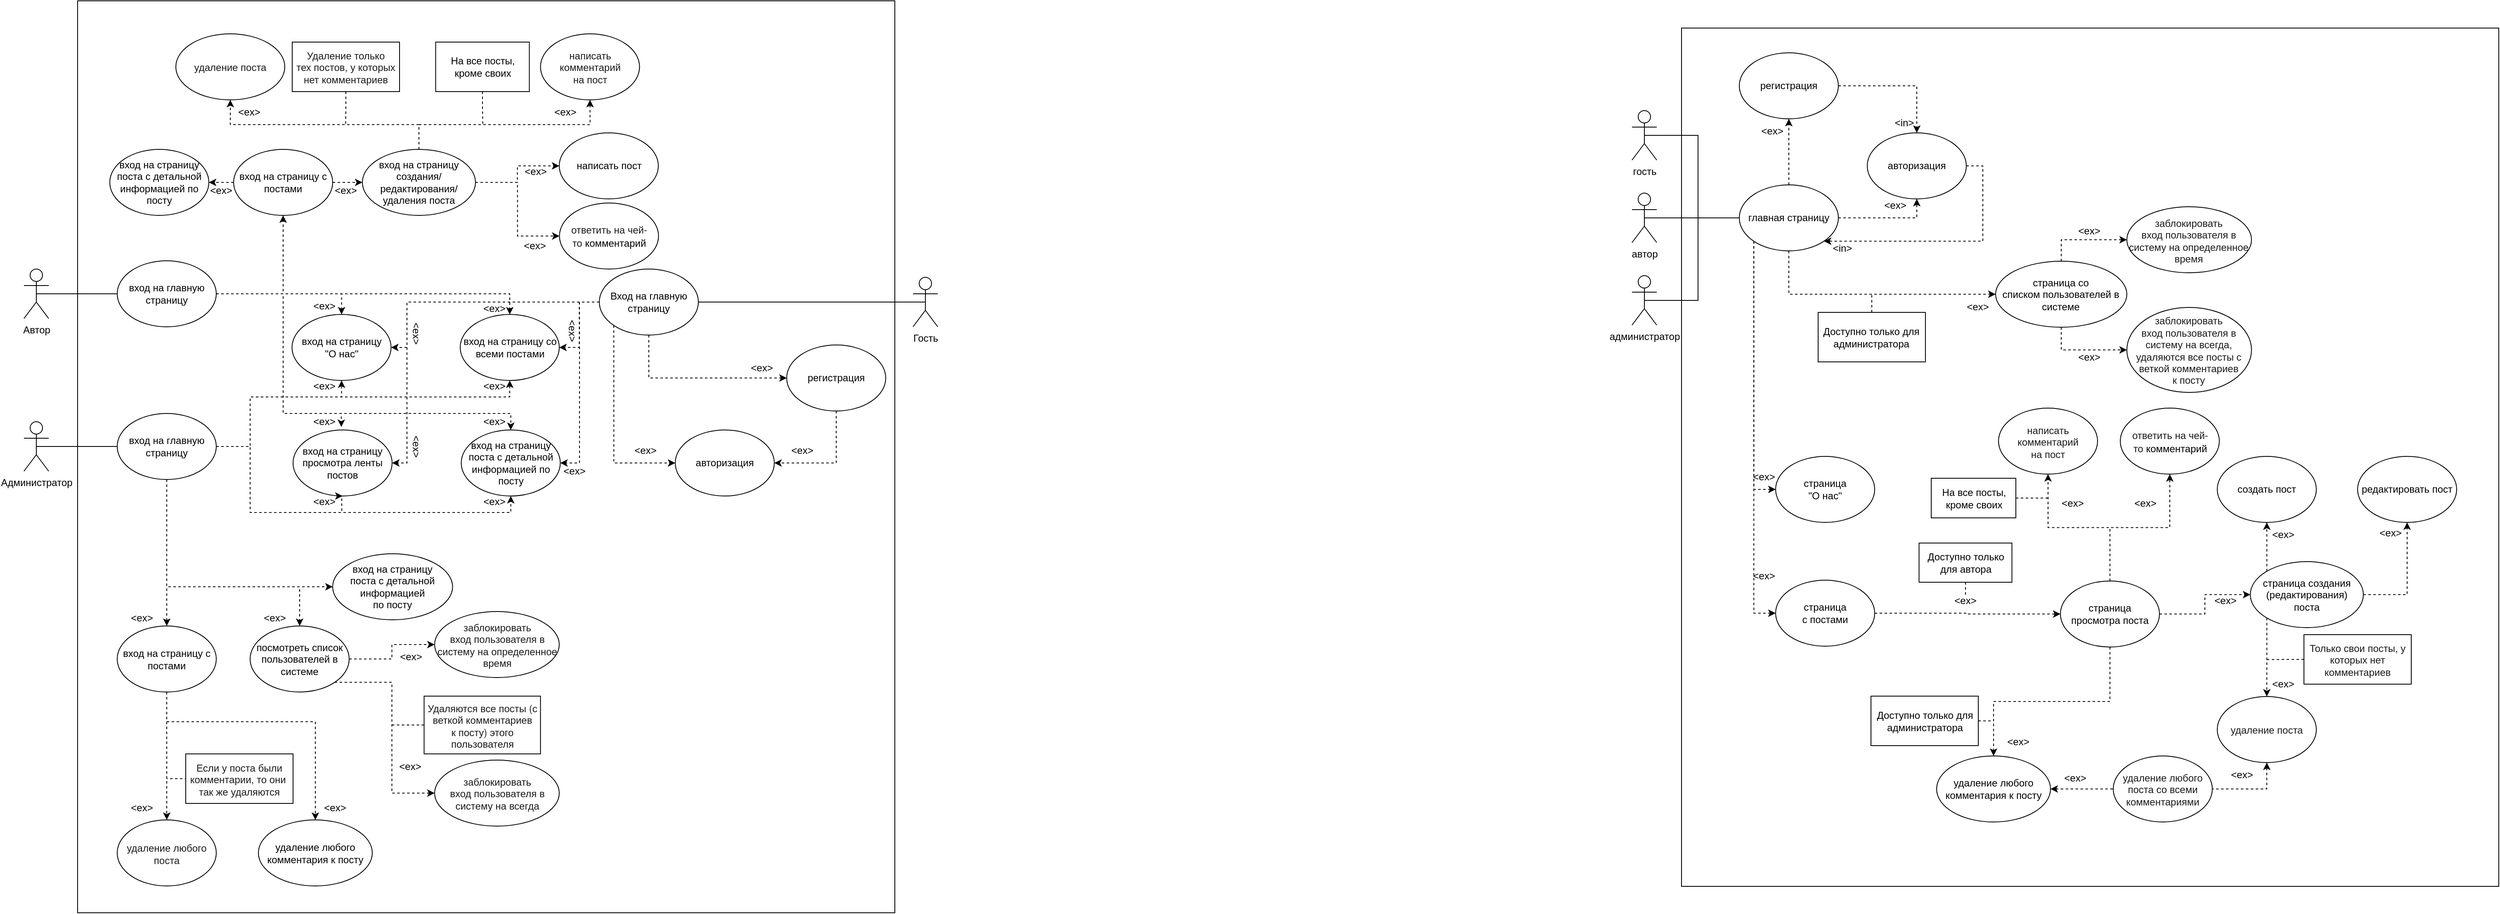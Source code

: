 <mxfile version="21.2.9" type="github">
  <diagram name="Страница 1" id="QsfnnbbEi18aQVXhpXs9">
    <mxGraphModel dx="1281" dy="637" grid="1" gridSize="10" guides="1" tooltips="1" connect="1" arrows="1" fold="1" page="1" pageScale="1" pageWidth="1920" pageHeight="1200" math="0" shadow="0">
      <root>
        <mxCell id="0" />
        <mxCell id="1" parent="0" />
        <mxCell id="9knSuTqsfpqkdG8Z8UKq-2" value="" style="rounded=0;whiteSpace=wrap;html=1;movable=1;resizable=1;rotatable=1;deletable=1;editable=1;locked=0;connectable=1;" parent="1" vertex="1">
          <mxGeometry x="472" y="47" width="990" height="1105" as="geometry" />
        </mxCell>
        <mxCell id="FUXBEu7J9I23XqZanYg2-21" style="edgeStyle=orthogonalEdgeStyle;shape=connector;rounded=0;orthogonalLoop=1;jettySize=auto;html=1;exitX=0.5;exitY=0.5;exitDx=0;exitDy=0;exitPerimeter=0;entryX=0;entryY=0.5;entryDx=0;entryDy=0;labelBackgroundColor=default;strokeColor=default;fontFamily=Helvetica;fontSize=12;fontColor=default;endArrow=none;fillColor=#FFFFFF;endFill=0;" parent="1" source="9knSuTqsfpqkdG8Z8UKq-14" target="FUXBEu7J9I23XqZanYg2-8" edge="1">
          <mxGeometry relative="1" as="geometry" />
        </mxCell>
        <mxCell id="9knSuTqsfpqkdG8Z8UKq-14" value="Автор" style="shape=umlActor;verticalLabelPosition=bottom;verticalAlign=top;html=1;outlineConnect=0;fillColor=#FFFFFF;fontSize=12;" parent="1" vertex="1">
          <mxGeometry x="407" y="372" width="30" height="60" as="geometry" />
        </mxCell>
        <mxCell id="FUXBEu7J9I23XqZanYg2-30" style="edgeStyle=orthogonalEdgeStyle;shape=connector;rounded=0;orthogonalLoop=1;jettySize=auto;html=1;exitX=0.5;exitY=0.5;exitDx=0;exitDy=0;exitPerimeter=0;entryX=0;entryY=0.5;entryDx=0;entryDy=0;labelBackgroundColor=default;strokeColor=default;fontFamily=Helvetica;fontSize=12;fontColor=default;endArrow=none;fillColor=#FFFFFF;endFill=0;" parent="1" source="9knSuTqsfpqkdG8Z8UKq-32" target="9knSuTqsfpqkdG8Z8UKq-86" edge="1">
          <mxGeometry relative="1" as="geometry" />
        </mxCell>
        <mxCell id="9knSuTqsfpqkdG8Z8UKq-32" value="Администратор" style="shape=umlActor;verticalLabelPosition=bottom;verticalAlign=top;html=1;outlineConnect=0;fillColor=#FFFFFF;fontSize=12;" parent="1" vertex="1">
          <mxGeometry x="407" y="557" width="30" height="60" as="geometry" />
        </mxCell>
        <mxCell id="9knSuTqsfpqkdG8Z8UKq-17" value="вход на страницу просмотра&amp;nbsp;ленты постов" style="ellipse;whiteSpace=wrap;html=1;fillColor=#FFFFFF;fontSize=12;" parent="1" vertex="1">
          <mxGeometry x="733" y="567" width="120" height="80" as="geometry" />
        </mxCell>
        <mxCell id="9knSuTqsfpqkdG8Z8UKq-20" value="написать пост" style="ellipse;whiteSpace=wrap;html=1;fillColor=#FFFFFF;fontSize=12;" parent="1" vertex="1">
          <mxGeometry x="1055.5" y="207" width="120" height="80" as="geometry" />
        </mxCell>
        <mxCell id="9knSuTqsfpqkdG8Z8UKq-21" value="&lt;div style=&quot;color: rgb(26, 26, 26); font-family: &amp;quot;YS Text&amp;quot;, &amp;quot;Helvetica Neue&amp;quot;, Helvetica, Arial, sans-serif; font-size: 12px;&quot;&gt;&lt;font style=&quot;font-size: 12px;&quot;&gt;удаление поста&lt;/font&gt;&lt;/div&gt;" style="ellipse;whiteSpace=wrap;html=1;align=center;fillColor=#FFFFFF;fontSize=12;" parent="1" vertex="1">
          <mxGeometry x="591" y="87" width="132" height="80" as="geometry" />
        </mxCell>
        <mxCell id="9knSuTqsfpqkdG8Z8UKq-23" value="&lt;div style=&quot;color: rgb(26, 26, 26); font-family: &amp;quot;YS Text&amp;quot;, &amp;quot;Helvetica Neue&amp;quot;, Helvetica, Arial, sans-serif; font-size: 12px;&quot;&gt;&lt;font style=&quot;font-size: 12px;&quot;&gt;написать комментарий на&amp;nbsp;&lt;/font&gt;&lt;span style=&quot;background-color: initial;&quot;&gt;пост&lt;/span&gt;&lt;/div&gt;" style="ellipse;whiteSpace=wrap;html=1;align=center;fillColor=#FFFFFF;fontSize=12;" parent="1" vertex="1">
          <mxGeometry x="1032.75" y="87" width="120" height="80" as="geometry" />
        </mxCell>
        <mxCell id="9knSuTqsfpqkdG8Z8UKq-40" value="удаление любого комментария к посту" style="ellipse;whiteSpace=wrap;html=1;fillColor=#FFFFFF;fontSize=12;" parent="1" vertex="1">
          <mxGeometry x="691" y="1039.5" width="138" height="80" as="geometry" />
        </mxCell>
        <mxCell id="9knSuTqsfpqkdG8Z8UKq-42" value="&lt;div style=&quot;color: rgb(26, 26, 26); font-family: &amp;quot;YS Text&amp;quot;, &amp;quot;Helvetica Neue&amp;quot;, Helvetica, Arial, sans-serif; font-size: 12px;&quot;&gt;&lt;font style=&quot;font-size: 12px;&quot;&gt;заблокировать&lt;/font&gt;&lt;/div&gt;&lt;div style=&quot;color: rgb(26, 26, 26); font-family: &amp;quot;YS Text&amp;quot;, &amp;quot;Helvetica Neue&amp;quot;, Helvetica, Arial, sans-serif; font-size: 12px;&quot;&gt;&lt;font style=&quot;font-size: 12px;&quot;&gt;вход пользователя в&lt;/font&gt;&lt;/div&gt;&lt;div style=&quot;color: rgb(26, 26, 26); font-family: &amp;quot;YS Text&amp;quot;, &amp;quot;Helvetica Neue&amp;quot;, Helvetica, Arial, sans-serif; font-size: 12px;&quot;&gt;&lt;font style=&quot;font-size: 12px;&quot;&gt;систему на определенное время&lt;/font&gt;&lt;/div&gt;" style="ellipse;whiteSpace=wrap;html=1;align=center;fillColor=#FFFFFF;fontSize=12;" parent="1" vertex="1">
          <mxGeometry x="904.5" y="787" width="151" height="80" as="geometry" />
        </mxCell>
        <mxCell id="9knSuTqsfpqkdG8Z8UKq-52" value="&lt;div style=&quot;color: rgb(26, 26, 26); font-family: &amp;quot;YS Text&amp;quot;, &amp;quot;Helvetica Neue&amp;quot;, Helvetica, Arial, sans-serif; font-size: 12px;&quot;&gt;&lt;font style=&quot;font-size: 12px;&quot;&gt;удаление любого поста&lt;/font&gt;&lt;/div&gt;" style="ellipse;whiteSpace=wrap;html=1;align=center;fillColor=#FFFFFF;fontSize=12;" parent="1" vertex="1">
          <mxGeometry x="520" y="1039.5" width="120" height="80" as="geometry" />
        </mxCell>
        <mxCell id="bs25zcE_tGcR7g0s44O_-26" style="edgeStyle=orthogonalEdgeStyle;rounded=0;orthogonalLoop=1;jettySize=auto;html=1;exitX=1;exitY=1;exitDx=0;exitDy=0;entryX=0;entryY=0.5;entryDx=0;entryDy=0;dashed=1;" parent="1" source="9knSuTqsfpqkdG8Z8UKq-65" target="FzXyHuzGWIafurGT9Yt7-82" edge="1">
          <mxGeometry relative="1" as="geometry" />
        </mxCell>
        <mxCell id="bs25zcE_tGcR7g0s44O_-27" style="edgeStyle=orthogonalEdgeStyle;shape=connector;rounded=0;orthogonalLoop=1;jettySize=auto;html=1;exitX=1;exitY=0.5;exitDx=0;exitDy=0;dashed=1;labelBackgroundColor=default;strokeColor=default;fontFamily=Helvetica;fontSize=11;fontColor=default;endArrow=classic;" parent="1" source="9knSuTqsfpqkdG8Z8UKq-65" target="9knSuTqsfpqkdG8Z8UKq-42" edge="1">
          <mxGeometry relative="1" as="geometry" />
        </mxCell>
        <mxCell id="9knSuTqsfpqkdG8Z8UKq-65" value="посмотреть список пользователей в системе" style="ellipse;whiteSpace=wrap;html=1;fillColor=#FFFFFF;fontSize=12;" parent="1" vertex="1">
          <mxGeometry x="681" y="804.5" width="120" height="80" as="geometry" />
        </mxCell>
        <mxCell id="FzXyHuzGWIafurGT9Yt7-10" style="edgeStyle=orthogonalEdgeStyle;shape=connector;rounded=0;orthogonalLoop=1;jettySize=auto;html=1;exitX=0.5;exitY=1;exitDx=0;exitDy=0;entryX=0.5;entryY=0;entryDx=0;entryDy=0;dashed=1;labelBackgroundColor=default;strokeColor=default;fontFamily=Helvetica;fontSize=12;fontColor=default;endArrow=classic;fillColor=#FFFFFF;" parent="1" source="9knSuTqsfpqkdG8Z8UKq-86" target="FUXBEu7J9I23XqZanYg2-68" edge="1">
          <mxGeometry relative="1" as="geometry" />
        </mxCell>
        <mxCell id="FzXyHuzGWIafurGT9Yt7-11" style="edgeStyle=orthogonalEdgeStyle;shape=connector;rounded=0;orthogonalLoop=1;jettySize=auto;html=1;exitX=0.5;exitY=1;exitDx=0;exitDy=0;entryX=0.5;entryY=0;entryDx=0;entryDy=0;dashed=1;labelBackgroundColor=default;strokeColor=default;fontFamily=Helvetica;fontSize=12;fontColor=default;endArrow=classic;fillColor=#FFFFFF;" parent="1" source="9knSuTqsfpqkdG8Z8UKq-86" target="9knSuTqsfpqkdG8Z8UKq-65" edge="1">
          <mxGeometry relative="1" as="geometry">
            <Array as="points">
              <mxPoint x="580" y="757" />
              <mxPoint x="741" y="757" />
            </Array>
          </mxGeometry>
        </mxCell>
        <mxCell id="FzXyHuzGWIafurGT9Yt7-142" style="edgeStyle=orthogonalEdgeStyle;shape=connector;rounded=0;orthogonalLoop=1;jettySize=auto;html=1;exitX=1;exitY=0.5;exitDx=0;exitDy=0;entryX=0.5;entryY=1;entryDx=0;entryDy=0;dashed=1;labelBackgroundColor=default;strokeColor=default;fontFamily=Helvetica;fontSize=11;fontColor=default;endArrow=classic;fillColor=#FFFFFF;" parent="1" source="9knSuTqsfpqkdG8Z8UKq-86" target="9knSuTqsfpqkdG8Z8UKq-17" edge="1">
          <mxGeometry relative="1" as="geometry">
            <Array as="points">
              <mxPoint x="681" y="587" />
              <mxPoint x="681" y="667" />
              <mxPoint x="792" y="667" />
              <mxPoint x="792" y="647" />
            </Array>
          </mxGeometry>
        </mxCell>
        <mxCell id="FzXyHuzGWIafurGT9Yt7-143" style="edgeStyle=orthogonalEdgeStyle;shape=connector;rounded=0;orthogonalLoop=1;jettySize=auto;html=1;exitX=1;exitY=0.5;exitDx=0;exitDy=0;entryX=0.5;entryY=1;entryDx=0;entryDy=0;dashed=1;labelBackgroundColor=default;strokeColor=default;fontFamily=Helvetica;fontSize=11;fontColor=default;endArrow=classic;fillColor=#FFFFFF;" parent="1" source="9knSuTqsfpqkdG8Z8UKq-86" target="FzXyHuzGWIafurGT9Yt7-128" edge="1">
          <mxGeometry relative="1" as="geometry">
            <Array as="points">
              <mxPoint x="681" y="587" />
              <mxPoint x="681" y="667" />
              <mxPoint x="997" y="667" />
            </Array>
          </mxGeometry>
        </mxCell>
        <mxCell id="FzXyHuzGWIafurGT9Yt7-144" style="edgeStyle=orthogonalEdgeStyle;shape=connector;rounded=0;orthogonalLoop=1;jettySize=auto;html=1;exitX=1;exitY=0.5;exitDx=0;exitDy=0;entryX=0.5;entryY=1;entryDx=0;entryDy=0;dashed=1;labelBackgroundColor=default;strokeColor=default;fontFamily=Helvetica;fontSize=11;fontColor=default;endArrow=classic;fillColor=#FFFFFF;" parent="1" source="9knSuTqsfpqkdG8Z8UKq-86" target="FUXBEu7J9I23XqZanYg2-40" edge="1">
          <mxGeometry relative="1" as="geometry">
            <Array as="points">
              <mxPoint x="681" y="587" />
              <mxPoint x="681" y="527" />
              <mxPoint x="792" y="527" />
            </Array>
          </mxGeometry>
        </mxCell>
        <mxCell id="FzXyHuzGWIafurGT9Yt7-147" style="edgeStyle=orthogonalEdgeStyle;shape=connector;rounded=0;orthogonalLoop=1;jettySize=auto;html=1;exitX=1;exitY=0.5;exitDx=0;exitDy=0;entryX=0.5;entryY=1;entryDx=0;entryDy=0;dashed=1;labelBackgroundColor=default;strokeColor=default;fontFamily=Helvetica;fontSize=11;fontColor=default;endArrow=classic;fillColor=#FFFFFF;" parent="1" source="9knSuTqsfpqkdG8Z8UKq-86" target="FzXyHuzGWIafurGT9Yt7-127" edge="1">
          <mxGeometry relative="1" as="geometry">
            <Array as="points">
              <mxPoint x="681" y="587" />
              <mxPoint x="681" y="527" />
              <mxPoint x="996" y="527" />
            </Array>
          </mxGeometry>
        </mxCell>
        <mxCell id="MDJGyWejuXlyCO4FLL5y-1" style="edgeStyle=orthogonalEdgeStyle;rounded=0;orthogonalLoop=1;jettySize=auto;html=1;exitX=0.5;exitY=1;exitDx=0;exitDy=0;entryX=0;entryY=0.5;entryDx=0;entryDy=0;dashed=1;fillColor=#FFFFFF;" parent="1" source="9knSuTqsfpqkdG8Z8UKq-86" target="FzXyHuzGWIafurGT9Yt7-109" edge="1">
          <mxGeometry relative="1" as="geometry" />
        </mxCell>
        <mxCell id="9knSuTqsfpqkdG8Z8UKq-86" value="вход на главную страницу" style="ellipse;whiteSpace=wrap;html=1;fillColor=#FFFFFF;fontSize=12;" parent="1" vertex="1">
          <mxGeometry x="520" y="547" width="120" height="80" as="geometry" />
        </mxCell>
        <mxCell id="FzXyHuzGWIafurGT9Yt7-4" style="edgeStyle=orthogonalEdgeStyle;rounded=0;orthogonalLoop=1;jettySize=auto;html=1;exitX=1;exitY=0.5;exitDx=0;exitDy=0;dashed=1;entryX=0.5;entryY=1;entryDx=0;entryDy=0;fontSize=12;fillColor=#FFFFFF;" parent="1" source="FUXBEu7J9I23XqZanYg2-8" target="FUXBEu7J9I23XqZanYg2-63" edge="1">
          <mxGeometry relative="1" as="geometry" />
        </mxCell>
        <mxCell id="FzXyHuzGWIafurGT9Yt7-148" style="edgeStyle=orthogonalEdgeStyle;shape=connector;rounded=0;orthogonalLoop=1;jettySize=auto;html=1;exitX=1;exitY=0.5;exitDx=0;exitDy=0;entryX=0.487;entryY=-0.046;entryDx=0;entryDy=0;entryPerimeter=0;dashed=1;labelBackgroundColor=default;strokeColor=default;fontFamily=Helvetica;fontSize=11;fontColor=default;endArrow=classic;fillColor=#FFFFFF;" parent="1" source="FUXBEu7J9I23XqZanYg2-8" target="9knSuTqsfpqkdG8Z8UKq-17" edge="1">
          <mxGeometry relative="1" as="geometry">
            <Array as="points">
              <mxPoint x="721" y="402" />
              <mxPoint x="721" y="547" />
              <mxPoint x="791" y="547" />
            </Array>
          </mxGeometry>
        </mxCell>
        <mxCell id="FzXyHuzGWIafurGT9Yt7-149" style="edgeStyle=orthogonalEdgeStyle;shape=connector;rounded=0;orthogonalLoop=1;jettySize=auto;html=1;exitX=1;exitY=0.5;exitDx=0;exitDy=0;entryX=0.5;entryY=0;entryDx=0;entryDy=0;dashed=1;labelBackgroundColor=default;strokeColor=default;fontFamily=Helvetica;fontSize=11;fontColor=default;endArrow=classic;fillColor=#FFFFFF;" parent="1" source="FUXBEu7J9I23XqZanYg2-8" target="FzXyHuzGWIafurGT9Yt7-128" edge="1">
          <mxGeometry relative="1" as="geometry">
            <Array as="points">
              <mxPoint x="721" y="402" />
              <mxPoint x="721" y="547" />
              <mxPoint x="997" y="547" />
            </Array>
          </mxGeometry>
        </mxCell>
        <mxCell id="FzXyHuzGWIafurGT9Yt7-150" style="edgeStyle=orthogonalEdgeStyle;shape=connector;rounded=0;orthogonalLoop=1;jettySize=auto;html=1;exitX=1;exitY=0.5;exitDx=0;exitDy=0;entryX=0.5;entryY=0;entryDx=0;entryDy=0;dashed=1;labelBackgroundColor=default;strokeColor=default;fontFamily=Helvetica;fontSize=11;fontColor=default;endArrow=classic;fillColor=#FFFFFF;" parent="1" source="FUXBEu7J9I23XqZanYg2-8" target="FUXBEu7J9I23XqZanYg2-40" edge="1">
          <mxGeometry relative="1" as="geometry" />
        </mxCell>
        <mxCell id="FzXyHuzGWIafurGT9Yt7-151" style="edgeStyle=orthogonalEdgeStyle;shape=connector;rounded=0;orthogonalLoop=1;jettySize=auto;html=1;exitX=1;exitY=0.5;exitDx=0;exitDy=0;entryX=0.5;entryY=0;entryDx=0;entryDy=0;dashed=1;labelBackgroundColor=default;strokeColor=default;fontFamily=Helvetica;fontSize=11;fontColor=default;endArrow=classic;fillColor=#FFFFFF;" parent="1" source="FUXBEu7J9I23XqZanYg2-8" target="FzXyHuzGWIafurGT9Yt7-127" edge="1">
          <mxGeometry relative="1" as="geometry" />
        </mxCell>
        <mxCell id="FUXBEu7J9I23XqZanYg2-8" value="вход на главную страницу" style="ellipse;whiteSpace=wrap;html=1;fillColor=#FFFFFF;fontSize=12;" parent="1" vertex="1">
          <mxGeometry x="520" y="362" width="120" height="80" as="geometry" />
        </mxCell>
        <mxCell id="FUXBEu7J9I23XqZanYg2-40" value="&lt;font style=&quot;font-size: 12px;&quot;&gt;вход на страницу&lt;br style=&quot;font-size: 12px;&quot;&gt;&quot;О нас&quot;&lt;/font&gt;" style="ellipse;whiteSpace=wrap;html=1;fontFamily=Helvetica;fontSize=12;fontColor=default;fillColor=#FFFFFF;" parent="1" vertex="1">
          <mxGeometry x="731.75" y="427" width="120" height="80" as="geometry" />
        </mxCell>
        <mxCell id="FUXBEu7J9I23XqZanYg2-62" style="edgeStyle=orthogonalEdgeStyle;shape=connector;rounded=0;orthogonalLoop=1;jettySize=auto;html=1;exitX=0.5;exitY=0.5;exitDx=0;exitDy=0;exitPerimeter=0;entryX=1;entryY=0.5;entryDx=0;entryDy=0;labelBackgroundColor=default;strokeColor=default;fontFamily=Helvetica;fontSize=12;fontColor=default;endArrow=none;endFill=0;fillColor=#FFFFFF;" parent="1" source="9knSuTqsfpqkdG8Z8UKq-1" target="9knSuTqsfpqkdG8Z8UKq-85" edge="1">
          <mxGeometry relative="1" as="geometry" />
        </mxCell>
        <mxCell id="9knSuTqsfpqkdG8Z8UKq-1" value="Гость" style="shape=umlActor;verticalLabelPosition=bottom;verticalAlign=top;html=1;outlineConnect=0;fillColor=#FFFFFF;fontSize=12;" parent="1" vertex="1">
          <mxGeometry x="1484" y="382" width="30" height="60" as="geometry" />
        </mxCell>
        <mxCell id="FzXyHuzGWIafurGT9Yt7-95" style="edgeStyle=orthogonalEdgeStyle;shape=connector;rounded=0;orthogonalLoop=1;jettySize=auto;html=1;exitX=0.5;exitY=1;exitDx=0;exitDy=0;entryX=1;entryY=0.5;entryDx=0;entryDy=0;dashed=1;labelBackgroundColor=default;strokeColor=default;fontFamily=Helvetica;fontSize=12;fontColor=default;endArrow=classic;fillColor=#FFFFFF;" parent="1" source="9knSuTqsfpqkdG8Z8UKq-10" target="9knSuTqsfpqkdG8Z8UKq-11" edge="1">
          <mxGeometry relative="1" as="geometry" />
        </mxCell>
        <mxCell id="9knSuTqsfpqkdG8Z8UKq-10" value="регистрация" style="ellipse;whiteSpace=wrap;html=1;fillColor=#FFFFFF;fontSize=12;" parent="1" vertex="1">
          <mxGeometry x="1331" y="464" width="120" height="80" as="geometry" />
        </mxCell>
        <mxCell id="9knSuTqsfpqkdG8Z8UKq-11" value="авторизация" style="ellipse;whiteSpace=wrap;html=1;fillColor=#FFFFFF;fontSize=12;" parent="1" vertex="1">
          <mxGeometry x="1196" y="567" width="120" height="80" as="geometry" />
        </mxCell>
        <mxCell id="FzXyHuzGWIafurGT9Yt7-94" style="edgeStyle=orthogonalEdgeStyle;shape=connector;rounded=0;orthogonalLoop=1;jettySize=auto;html=1;exitX=0.5;exitY=1;exitDx=0;exitDy=0;entryX=0;entryY=0.5;entryDx=0;entryDy=0;dashed=1;labelBackgroundColor=default;strokeColor=default;fontFamily=Helvetica;fontSize=12;fontColor=default;endArrow=classic;fillColor=#FFFFFF;" parent="1" source="9knSuTqsfpqkdG8Z8UKq-85" target="9knSuTqsfpqkdG8Z8UKq-10" edge="1">
          <mxGeometry relative="1" as="geometry" />
        </mxCell>
        <mxCell id="FzXyHuzGWIafurGT9Yt7-96" style="edgeStyle=orthogonalEdgeStyle;shape=connector;rounded=0;orthogonalLoop=1;jettySize=auto;html=1;exitX=0;exitY=1;exitDx=0;exitDy=0;entryX=0;entryY=0.5;entryDx=0;entryDy=0;dashed=1;labelBackgroundColor=default;strokeColor=default;fontFamily=Helvetica;fontSize=12;fontColor=default;endArrow=classic;fillColor=#FFFFFF;" parent="1" source="9knSuTqsfpqkdG8Z8UKq-85" target="9knSuTqsfpqkdG8Z8UKq-11" edge="1">
          <mxGeometry relative="1" as="geometry" />
        </mxCell>
        <mxCell id="FzXyHuzGWIafurGT9Yt7-158" style="edgeStyle=orthogonalEdgeStyle;shape=connector;rounded=0;orthogonalLoop=1;jettySize=auto;html=1;exitX=0;exitY=0.5;exitDx=0;exitDy=0;entryX=1;entryY=0.5;entryDx=0;entryDy=0;dashed=1;labelBackgroundColor=default;strokeColor=default;fontFamily=Helvetica;fontSize=11;fontColor=default;endArrow=classic;fillColor=#FFFFFF;" parent="1" source="9knSuTqsfpqkdG8Z8UKq-85" target="FUXBEu7J9I23XqZanYg2-40" edge="1">
          <mxGeometry relative="1" as="geometry">
            <Array as="points">
              <mxPoint x="871" y="412" />
              <mxPoint x="871" y="467" />
            </Array>
          </mxGeometry>
        </mxCell>
        <mxCell id="FzXyHuzGWIafurGT9Yt7-159" style="edgeStyle=orthogonalEdgeStyle;shape=connector;rounded=0;orthogonalLoop=1;jettySize=auto;html=1;exitX=0;exitY=0.5;exitDx=0;exitDy=0;entryX=1;entryY=0.5;entryDx=0;entryDy=0;dashed=1;labelBackgroundColor=default;strokeColor=default;fontFamily=Helvetica;fontSize=11;fontColor=default;endArrow=classic;fillColor=#FFFFFF;" parent="1" source="9knSuTqsfpqkdG8Z8UKq-85" target="9knSuTqsfpqkdG8Z8UKq-17" edge="1">
          <mxGeometry relative="1" as="geometry">
            <Array as="points">
              <mxPoint x="871" y="412" />
              <mxPoint x="871" y="607" />
            </Array>
          </mxGeometry>
        </mxCell>
        <mxCell id="FzXyHuzGWIafurGT9Yt7-160" style="edgeStyle=orthogonalEdgeStyle;shape=connector;rounded=0;orthogonalLoop=1;jettySize=auto;html=1;exitX=0;exitY=0.5;exitDx=0;exitDy=0;entryX=1;entryY=0.5;entryDx=0;entryDy=0;dashed=1;labelBackgroundColor=default;strokeColor=default;fontFamily=Helvetica;fontSize=11;fontColor=default;endArrow=classic;fillColor=#FFFFFF;" parent="1" source="9knSuTqsfpqkdG8Z8UKq-85" target="FzXyHuzGWIafurGT9Yt7-127" edge="1">
          <mxGeometry relative="1" as="geometry" />
        </mxCell>
        <mxCell id="FzXyHuzGWIafurGT9Yt7-161" style="edgeStyle=orthogonalEdgeStyle;shape=connector;rounded=0;orthogonalLoop=1;jettySize=auto;html=1;exitX=0;exitY=0.5;exitDx=0;exitDy=0;entryX=1;entryY=0.5;entryDx=0;entryDy=0;dashed=1;labelBackgroundColor=default;strokeColor=default;fontFamily=Helvetica;fontSize=11;fontColor=default;endArrow=classic;fillColor=#FFFFFF;" parent="1" source="9knSuTqsfpqkdG8Z8UKq-85" target="FzXyHuzGWIafurGT9Yt7-128" edge="1">
          <mxGeometry relative="1" as="geometry">
            <Array as="points">
              <mxPoint x="1080" y="412" />
              <mxPoint x="1080" y="607" />
            </Array>
          </mxGeometry>
        </mxCell>
        <mxCell id="9knSuTqsfpqkdG8Z8UKq-85" value="Вход на главную страницу" style="ellipse;whiteSpace=wrap;html=1;fillColor=#FFFFFF;fontSize=12;" parent="1" vertex="1">
          <mxGeometry x="1104" y="372" width="120" height="80" as="geometry" />
        </mxCell>
        <mxCell id="FzXyHuzGWIafurGT9Yt7-112" style="edgeStyle=orthogonalEdgeStyle;shape=connector;rounded=0;orthogonalLoop=1;jettySize=auto;html=1;exitX=1;exitY=0.5;exitDx=0;exitDy=0;entryX=0;entryY=0.5;entryDx=0;entryDy=0;dashed=1;labelBackgroundColor=default;strokeColor=default;fontFamily=Helvetica;fontSize=11;fontColor=default;endArrow=classic;fillColor=#FFFFFF;" parent="1" source="FUXBEu7J9I23XqZanYg2-63" target="FUXBEu7J9I23XqZanYg2-81" edge="1">
          <mxGeometry relative="1" as="geometry" />
        </mxCell>
        <mxCell id="FzXyHuzGWIafurGT9Yt7-113" style="edgeStyle=orthogonalEdgeStyle;shape=connector;rounded=0;orthogonalLoop=1;jettySize=auto;html=1;exitX=0;exitY=0.5;exitDx=0;exitDy=0;entryX=1;entryY=0.5;entryDx=0;entryDy=0;dashed=1;labelBackgroundColor=default;strokeColor=default;fontFamily=Helvetica;fontSize=11;fontColor=default;endArrow=classic;fillColor=#FFFFFF;" parent="1" source="FUXBEu7J9I23XqZanYg2-63" target="FzXyHuzGWIafurGT9Yt7-111" edge="1">
          <mxGeometry relative="1" as="geometry" />
        </mxCell>
        <mxCell id="FUXBEu7J9I23XqZanYg2-63" value="&lt;font style=&quot;font-size: 12px;&quot;&gt;вход на страницу с постами&lt;/font&gt;" style="ellipse;whiteSpace=wrap;html=1;fontFamily=Helvetica;fontSize=12;fontColor=default;fillColor=#FFFFFF;" parent="1" vertex="1">
          <mxGeometry x="661" y="227" width="120" height="80" as="geometry" />
        </mxCell>
        <mxCell id="FUXBEu7J9I23XqZanYg2-75" style="edgeStyle=orthogonalEdgeStyle;shape=connector;rounded=0;orthogonalLoop=1;jettySize=auto;html=1;exitX=0.5;exitY=1;exitDx=0;exitDy=0;entryX=0.5;entryY=0;entryDx=0;entryDy=0;dashed=1;labelBackgroundColor=default;strokeColor=default;fontFamily=Helvetica;fontSize=12;fontColor=default;endArrow=classic;fillColor=#FFFFFF;" parent="1" source="FUXBEu7J9I23XqZanYg2-68" target="9knSuTqsfpqkdG8Z8UKq-52" edge="1">
          <mxGeometry relative="1" as="geometry" />
        </mxCell>
        <mxCell id="FUXBEu7J9I23XqZanYg2-150" style="edgeStyle=orthogonalEdgeStyle;shape=connector;rounded=0;orthogonalLoop=1;jettySize=auto;html=1;exitX=0.5;exitY=1;exitDx=0;exitDy=0;entryX=0.5;entryY=0;entryDx=0;entryDy=0;dashed=1;labelBackgroundColor=default;strokeColor=default;fontFamily=Helvetica;fontSize=12;fontColor=default;endArrow=classic;fillColor=#FFFFFF;" parent="1" source="FUXBEu7J9I23XqZanYg2-68" target="9knSuTqsfpqkdG8Z8UKq-40" edge="1">
          <mxGeometry relative="1" as="geometry">
            <Array as="points">
              <mxPoint x="588" y="920.5" />
              <mxPoint x="799" y="920.5" />
            </Array>
          </mxGeometry>
        </mxCell>
        <mxCell id="FUXBEu7J9I23XqZanYg2-68" value="вход на страницу с постами" style="ellipse;whiteSpace=wrap;html=1;fontFamily=Helvetica;fontSize=12;fontColor=default;fillColor=#FFFFFF;" parent="1" vertex="1">
          <mxGeometry x="520" y="804.5" width="120" height="80" as="geometry" />
        </mxCell>
        <mxCell id="FzXyHuzGWIafurGT9Yt7-114" style="edgeStyle=orthogonalEdgeStyle;shape=connector;rounded=0;orthogonalLoop=1;jettySize=auto;html=1;exitX=0.5;exitY=0;exitDx=0;exitDy=0;entryX=0.5;entryY=1;entryDx=0;entryDy=0;dashed=1;labelBackgroundColor=default;strokeColor=default;fontFamily=Helvetica;fontSize=11;fontColor=default;endArrow=classic;fillColor=#FFFFFF;" parent="1" source="FUXBEu7J9I23XqZanYg2-81" target="9knSuTqsfpqkdG8Z8UKq-21" edge="1">
          <mxGeometry relative="1" as="geometry" />
        </mxCell>
        <mxCell id="FzXyHuzGWIafurGT9Yt7-115" style="edgeStyle=orthogonalEdgeStyle;shape=connector;rounded=0;orthogonalLoop=1;jettySize=auto;html=1;exitX=0.5;exitY=0;exitDx=0;exitDy=0;entryX=0.5;entryY=1;entryDx=0;entryDy=0;dashed=1;labelBackgroundColor=default;strokeColor=default;fontFamily=Helvetica;fontSize=11;fontColor=default;endArrow=classic;fillColor=#FFFFFF;" parent="1" source="FUXBEu7J9I23XqZanYg2-81" target="9knSuTqsfpqkdG8Z8UKq-23" edge="1">
          <mxGeometry relative="1" as="geometry" />
        </mxCell>
        <mxCell id="FzXyHuzGWIafurGT9Yt7-120" style="edgeStyle=orthogonalEdgeStyle;shape=connector;rounded=0;orthogonalLoop=1;jettySize=auto;html=1;exitX=1;exitY=0.5;exitDx=0;exitDy=0;entryX=0;entryY=0.5;entryDx=0;entryDy=0;dashed=1;labelBackgroundColor=default;strokeColor=default;fontFamily=Helvetica;fontSize=11;fontColor=default;endArrow=classic;fillColor=#FFFFFF;" parent="1" source="FUXBEu7J9I23XqZanYg2-81" target="9knSuTqsfpqkdG8Z8UKq-20" edge="1">
          <mxGeometry relative="1" as="geometry" />
        </mxCell>
        <mxCell id="FzXyHuzGWIafurGT9Yt7-121" style="edgeStyle=orthogonalEdgeStyle;shape=connector;rounded=0;orthogonalLoop=1;jettySize=auto;html=1;exitX=1;exitY=0.5;exitDx=0;exitDy=0;entryX=0;entryY=0.5;entryDx=0;entryDy=0;dashed=1;labelBackgroundColor=default;strokeColor=default;fontFamily=Helvetica;fontSize=11;fontColor=default;endArrow=classic;fillColor=#FFFFFF;" parent="1" source="FUXBEu7J9I23XqZanYg2-81" target="FzXyHuzGWIafurGT9Yt7-70" edge="1">
          <mxGeometry relative="1" as="geometry" />
        </mxCell>
        <mxCell id="FUXBEu7J9I23XqZanYg2-81" value="&lt;font style=&quot;font-size: 12px;&quot;&gt;вход на страницу создания/редактирования/удаления поста&lt;/font&gt;" style="ellipse;whiteSpace=wrap;html=1;fontFamily=Helvetica;fontSize=12;fontColor=default;fillColor=#FFFFFF;" parent="1" vertex="1">
          <mxGeometry x="817" y="227" width="137" height="80" as="geometry" />
        </mxCell>
        <mxCell id="FzXyHuzGWIafurGT9Yt7-122" style="edgeStyle=orthogonalEdgeStyle;shape=connector;rounded=0;orthogonalLoop=1;jettySize=auto;html=1;exitX=0.5;exitY=1;exitDx=0;exitDy=0;dashed=1;labelBackgroundColor=default;strokeColor=default;fontFamily=Helvetica;fontSize=11;fontColor=default;endArrow=none;endFill=0;fillColor=#FFFFFF;" parent="1" source="FUXBEu7J9I23XqZanYg2-119" edge="1">
          <mxGeometry relative="1" as="geometry">
            <mxPoint x="796.716" y="197" as="targetPoint" />
          </mxGeometry>
        </mxCell>
        <mxCell id="FUXBEu7J9I23XqZanYg2-119" value="&lt;div style=&quot;border-color: var(--border-color); font-size: 12px; color: rgb(26, 26, 26); font-family: &amp;quot;YS Text&amp;quot;, &amp;quot;Helvetica Neue&amp;quot;, Helvetica, Arial, sans-serif;&quot;&gt;&lt;font style=&quot;border-color: var(--border-color); font-size: 12px;&quot;&gt;Удаление только&lt;/font&gt;&lt;/div&gt;&lt;div style=&quot;border-color: var(--border-color); font-size: 12px; color: rgb(26, 26, 26); font-family: &amp;quot;YS Text&amp;quot;, &amp;quot;Helvetica Neue&amp;quot;, Helvetica, Arial, sans-serif;&quot;&gt;&lt;font style=&quot;border-color: var(--border-color); font-size: 12px;&quot;&gt;тех постов, у которых нет комментариев&lt;/font&gt;&lt;/div&gt;" style="rounded=0;whiteSpace=wrap;html=1;fontFamily=Helvetica;fontSize=12;fontColor=default;fillColor=#FFFFFF;" parent="1" vertex="1">
          <mxGeometry x="732" y="97" width="130" height="60" as="geometry" />
        </mxCell>
        <mxCell id="FzXyHuzGWIafurGT9Yt7-123" style="edgeStyle=orthogonalEdgeStyle;shape=connector;rounded=0;orthogonalLoop=1;jettySize=auto;html=1;exitX=0.5;exitY=1;exitDx=0;exitDy=0;dashed=1;labelBackgroundColor=default;strokeColor=default;fontFamily=Helvetica;fontSize=11;fontColor=default;endArrow=none;endFill=0;fillColor=#FFFFFF;" parent="1" source="FUXBEu7J9I23XqZanYg2-121" edge="1">
          <mxGeometry relative="1" as="geometry">
            <mxPoint x="962.87" y="197" as="targetPoint" />
          </mxGeometry>
        </mxCell>
        <mxCell id="FUXBEu7J9I23XqZanYg2-121" value="&lt;font style=&quot;font-size: 12px;&quot;&gt;На все посты, кроме своих&lt;/font&gt;" style="rounded=0;whiteSpace=wrap;html=1;fontFamily=Helvetica;fontSize=12;fontColor=default;fillColor=#FFFFFF;" parent="1" vertex="1">
          <mxGeometry x="905.75" y="97" width="113.5" height="60" as="geometry" />
        </mxCell>
        <mxCell id="FzXyHuzGWIafurGT9Yt7-108" style="edgeStyle=orthogonalEdgeStyle;shape=connector;rounded=0;orthogonalLoop=1;jettySize=auto;html=1;exitX=0;exitY=0.5;exitDx=0;exitDy=0;dashed=1;labelBackgroundColor=default;strokeColor=default;fontFamily=Helvetica;fontSize=11;fontColor=default;endArrow=none;endFill=0;fillColor=#FFFFFF;" parent="1" source="FUXBEu7J9I23XqZanYg2-125" edge="1">
          <mxGeometry relative="1" as="geometry">
            <mxPoint x="850.75" y="924.389" as="targetPoint" />
          </mxGeometry>
        </mxCell>
        <mxCell id="FUXBEu7J9I23XqZanYg2-125" value="&lt;div style=&quot;border-color: var(--border-color); font-size: 12px; color: rgb(26, 26, 26); font-family: &amp;quot;YS Text&amp;quot;, &amp;quot;Helvetica Neue&amp;quot;, Helvetica, Arial, sans-serif;&quot;&gt;&lt;font style=&quot;border-color: var(--border-color); font-size: 12px;&quot;&gt;У&lt;/font&gt;&lt;font style=&quot;background-color: initial; border-color: var(--border-color); font-size: 12px;&quot;&gt;даляются все посты&amp;nbsp;&lt;/font&gt;&lt;span style=&quot;background-color: initial; font-size: 12px;&quot;&gt;(с веткой комментариев&lt;/span&gt;&lt;/div&gt;&lt;div style=&quot;border-color: var(--border-color); font-size: 12px; color: rgb(26, 26, 26); font-family: &amp;quot;YS Text&amp;quot;, &amp;quot;Helvetica Neue&amp;quot;, Helvetica, Arial, sans-serif;&quot;&gt;&lt;span style=&quot;border-color: var(--border-color); background-color: initial; font-size: 12px;&quot;&gt;к посту) этого пользователя&lt;/span&gt;&lt;/div&gt;" style="rounded=0;whiteSpace=wrap;html=1;fontFamily=Helvetica;fontSize=12;fontColor=default;fillColor=#FFFFFF;" parent="1" vertex="1">
          <mxGeometry x="891.75" y="889.5" width="141" height="70" as="geometry" />
        </mxCell>
        <mxCell id="FUXBEu7J9I23XqZanYg2-147" style="edgeStyle=orthogonalEdgeStyle;shape=connector;rounded=0;orthogonalLoop=1;jettySize=auto;html=1;dashed=1;labelBackgroundColor=default;strokeColor=default;fontFamily=Helvetica;fontSize=12;fontColor=default;endArrow=none;endFill=0;fillColor=#FFFFFF;" parent="1" edge="1">
          <mxGeometry relative="1" as="geometry">
            <mxPoint x="580" y="989.5" as="targetPoint" />
            <mxPoint x="617" y="989.5" as="sourcePoint" />
          </mxGeometry>
        </mxCell>
        <mxCell id="FUXBEu7J9I23XqZanYg2-146" value="&lt;div style=&quot;border-color: var(--border-color); font-size: 12px; color: rgb(26, 26, 26); font-family: &amp;quot;YS Text&amp;quot;, &amp;quot;Helvetica Neue&amp;quot;, Helvetica, Arial, sans-serif;&quot;&gt;&lt;font style=&quot;border-color: var(--border-color); font-size: 12px;&quot;&gt;Если у поста были комментарии, то они&amp;nbsp;&lt;/font&gt;&lt;/div&gt;&lt;div style=&quot;border-color: var(--border-color); font-size: 12px; color: rgb(26, 26, 26); font-family: &amp;quot;YS Text&amp;quot;, &amp;quot;Helvetica Neue&amp;quot;, Helvetica, Arial, sans-serif;&quot;&gt;&lt;font style=&quot;border-color: var(--border-color); font-size: 12px;&quot;&gt;так&amp;nbsp;&lt;/font&gt;же&amp;nbsp;&lt;span style=&quot;border-color: var(--border-color); background-color: initial; font-size: 12px;&quot;&gt;удаляются&lt;/span&gt;&lt;/div&gt;" style="rounded=0;whiteSpace=wrap;html=1;fontFamily=Helvetica;fontSize=12;fontColor=default;fillColor=#FFFFFF;" parent="1" vertex="1">
          <mxGeometry x="603" y="959.5" width="130" height="60" as="geometry" />
        </mxCell>
        <mxCell id="FzXyHuzGWIafurGT9Yt7-57" value="&amp;lt;ex&amp;gt;" style="text;html=1;strokeColor=none;fillColor=none;align=center;verticalAlign=middle;whiteSpace=wrap;rounded=0;fontSize=12;fontFamily=Helvetica;fontColor=default;" parent="1" vertex="1">
          <mxGeometry x="754" y="1009.5" width="60" height="30" as="geometry" />
        </mxCell>
        <mxCell id="FzXyHuzGWIafurGT9Yt7-58" value="&amp;lt;ex&amp;gt;" style="text;html=1;strokeColor=none;fillColor=none;align=center;verticalAlign=middle;whiteSpace=wrap;rounded=0;fontSize=12;fontFamily=Helvetica;fontColor=default;" parent="1" vertex="1">
          <mxGeometry x="520" y="1009.5" width="60" height="30" as="geometry" />
        </mxCell>
        <mxCell id="FzXyHuzGWIafurGT9Yt7-59" value="&amp;lt;ex&amp;gt;" style="text;html=1;strokeColor=none;fillColor=none;align=center;verticalAlign=middle;whiteSpace=wrap;rounded=0;fontSize=12;fontFamily=Helvetica;fontColor=default;" parent="1" vertex="1">
          <mxGeometry x="520" y="779.5" width="60" height="30" as="geometry" />
        </mxCell>
        <mxCell id="FzXyHuzGWIafurGT9Yt7-60" value="&amp;lt;ex&amp;gt;" style="text;html=1;strokeColor=none;fillColor=none;align=center;verticalAlign=middle;whiteSpace=wrap;rounded=0;fontSize=12;fontFamily=Helvetica;fontColor=default;" parent="1" vertex="1">
          <mxGeometry x="681" y="779.5" width="60" height="30" as="geometry" />
        </mxCell>
        <mxCell id="FzXyHuzGWIafurGT9Yt7-70" value="&lt;font style=&quot;border-color: var(--border-color); color: rgb(26, 26, 26); font-family: &amp;quot;YS Text&amp;quot;, &amp;quot;Helvetica Neue&amp;quot;, Helvetica, Arial, sans-serif; font-size: 12px;&quot;&gt;ответить на чей-то&amp;nbsp;&lt;/font&gt;комментарий" style="ellipse;whiteSpace=wrap;html=1;fontFamily=Helvetica;fontSize=12;fontColor=default;fillColor=#FFFFFF;" parent="1" vertex="1">
          <mxGeometry x="1055.75" y="292" width="120" height="80" as="geometry" />
        </mxCell>
        <mxCell id="FzXyHuzGWIafurGT9Yt7-82" value="&lt;div style=&quot;color: rgb(26, 26, 26); font-family: &amp;quot;YS Text&amp;quot;, &amp;quot;Helvetica Neue&amp;quot;, Helvetica, Arial, sans-serif; font-size: 12px;&quot;&gt;&lt;font style=&quot;font-size: 12px;&quot;&gt;заблокировать&lt;/font&gt;&lt;/div&gt;&lt;div style=&quot;color: rgb(26, 26, 26); font-family: &amp;quot;YS Text&amp;quot;, &amp;quot;Helvetica Neue&amp;quot;, Helvetica, Arial, sans-serif; font-size: 12px;&quot;&gt;&lt;font style=&quot;font-size: 12px;&quot;&gt;вход пользователя в&lt;/font&gt;&lt;/div&gt;&lt;div style=&quot;color: rgb(26, 26, 26); font-family: &amp;quot;YS Text&amp;quot;, &amp;quot;Helvetica Neue&amp;quot;, Helvetica, Arial, sans-serif; font-size: 12px;&quot;&gt;&lt;font style=&quot;font-size: 12px;&quot;&gt;систему на всегда&lt;/font&gt;&lt;/div&gt;" style="ellipse;whiteSpace=wrap;html=1;align=center;fillColor=#FFFFFF;fontSize=12;" parent="1" vertex="1">
          <mxGeometry x="904.5" y="967" width="151" height="80" as="geometry" />
        </mxCell>
        <mxCell id="FzXyHuzGWIafurGT9Yt7-109" value="&lt;font style=&quot;font-size: 12px;&quot;&gt;вход на страницу&lt;br&gt;поста с детальной информацией&lt;br&gt;по посту&lt;/font&gt;" style="ellipse;whiteSpace=wrap;html=1;fontFamily=Helvetica;fontSize=11;fontColor=default;fillColor=#FFFFFF;" parent="1" vertex="1">
          <mxGeometry x="781" y="717" width="145.25" height="80" as="geometry" />
        </mxCell>
        <mxCell id="FzXyHuzGWIafurGT9Yt7-111" value="вход на страницу поста с детальной информацией по посту" style="ellipse;whiteSpace=wrap;html=1;fontFamily=Helvetica;fontSize=12;fontColor=default;fillColor=#FFFFFF;" parent="1" vertex="1">
          <mxGeometry x="511" y="227" width="120" height="80" as="geometry" />
        </mxCell>
        <mxCell id="FzXyHuzGWIafurGT9Yt7-127" value="&lt;font style=&quot;font-size: 12px;&quot;&gt;вход на страницу со всеми постами&lt;/font&gt;" style="ellipse;whiteSpace=wrap;html=1;fontFamily=Helvetica;fontSize=11;fontColor=default;fillColor=#FFFFFF;" parent="1" vertex="1">
          <mxGeometry x="935.5" y="427" width="120" height="80" as="geometry" />
        </mxCell>
        <mxCell id="FzXyHuzGWIafurGT9Yt7-128" value="&lt;font style=&quot;font-size: 12px;&quot;&gt;вход на страницу поста с детальной информацией по посту&lt;/font&gt;" style="ellipse;whiteSpace=wrap;html=1;fontFamily=Helvetica;fontSize=11;fontColor=default;fillColor=#FFFFFF;" parent="1" vertex="1">
          <mxGeometry x="936.75" y="567" width="120" height="80" as="geometry" />
        </mxCell>
        <mxCell id="bs25zcE_tGcR7g0s44O_-1" value="&amp;lt;ex&amp;gt;" style="text;html=1;strokeColor=none;fillColor=none;align=center;verticalAlign=middle;whiteSpace=wrap;rounded=0;fontSize=12;fontFamily=Helvetica;fontColor=default;" parent="1" vertex="1">
          <mxGeometry x="844.5" y="959.5" width="60" height="30" as="geometry" />
        </mxCell>
        <mxCell id="bs25zcE_tGcR7g0s44O_-2" value="&amp;lt;ex&amp;gt;" style="text;html=1;strokeColor=none;fillColor=none;align=center;verticalAlign=middle;whiteSpace=wrap;rounded=0;fontSize=12;fontFamily=Helvetica;fontColor=default;" parent="1" vertex="1">
          <mxGeometry x="845.75" y="827" width="60" height="30" as="geometry" />
        </mxCell>
        <mxCell id="bs25zcE_tGcR7g0s44O_-4" value="&amp;lt;ex&amp;gt;" style="text;html=1;strokeColor=none;fillColor=none;align=center;verticalAlign=middle;whiteSpace=wrap;rounded=0;fontSize=12;fontFamily=Helvetica;fontColor=default;" parent="1" vertex="1">
          <mxGeometry x="741" y="639" width="60" height="30" as="geometry" />
        </mxCell>
        <mxCell id="bs25zcE_tGcR7g0s44O_-5" value="&amp;lt;ex&amp;gt;" style="text;html=1;strokeColor=none;fillColor=none;align=center;verticalAlign=middle;whiteSpace=wrap;rounded=0;fontSize=12;fontFamily=Helvetica;fontColor=default;" parent="1" vertex="1">
          <mxGeometry x="947" y="639" width="60" height="30" as="geometry" />
        </mxCell>
        <mxCell id="bs25zcE_tGcR7g0s44O_-6" value="&amp;lt;ex&amp;gt;" style="text;html=1;strokeColor=none;fillColor=none;align=center;verticalAlign=middle;whiteSpace=wrap;rounded=0;fontSize=12;fontFamily=Helvetica;fontColor=default;" parent="1" vertex="1">
          <mxGeometry x="947" y="499" width="60" height="30" as="geometry" />
        </mxCell>
        <mxCell id="bs25zcE_tGcR7g0s44O_-7" value="&amp;lt;ex&amp;gt;" style="text;html=1;strokeColor=none;fillColor=none;align=center;verticalAlign=middle;whiteSpace=wrap;rounded=0;fontSize=12;fontFamily=Helvetica;fontColor=default;" parent="1" vertex="1">
          <mxGeometry x="741" y="499" width="60" height="30" as="geometry" />
        </mxCell>
        <mxCell id="bs25zcE_tGcR7g0s44O_-8" value="&amp;lt;ex&amp;gt;" style="text;html=1;strokeColor=none;fillColor=none;align=center;verticalAlign=middle;whiteSpace=wrap;rounded=0;fontSize=12;fontFamily=Helvetica;fontColor=default;rotation=90;" parent="1" vertex="1">
          <mxGeometry x="851.75" y="572" width="60" height="30" as="geometry" />
        </mxCell>
        <mxCell id="bs25zcE_tGcR7g0s44O_-9" value="&amp;lt;ex&amp;gt;" style="text;html=1;strokeColor=none;fillColor=none;align=center;verticalAlign=middle;whiteSpace=wrap;rounded=0;fontSize=12;fontFamily=Helvetica;fontColor=default;" parent="1" vertex="1">
          <mxGeometry x="741" y="542" width="60" height="30" as="geometry" />
        </mxCell>
        <mxCell id="bs25zcE_tGcR7g0s44O_-10" value="&amp;lt;ex&amp;gt;" style="text;html=1;strokeColor=none;fillColor=none;align=center;verticalAlign=middle;whiteSpace=wrap;rounded=0;fontSize=12;fontFamily=Helvetica;fontColor=default;" parent="1" vertex="1">
          <mxGeometry x="947" y="542" width="60" height="30" as="geometry" />
        </mxCell>
        <mxCell id="bs25zcE_tGcR7g0s44O_-11" value="&amp;lt;ex&amp;gt;" style="text;html=1;strokeColor=none;fillColor=none;align=center;verticalAlign=middle;whiteSpace=wrap;rounded=0;fontSize=12;fontFamily=Helvetica;fontColor=default;" parent="1" vertex="1">
          <mxGeometry x="741" y="402" width="60" height="30" as="geometry" />
        </mxCell>
        <mxCell id="bs25zcE_tGcR7g0s44O_-12" value="&amp;lt;ex&amp;gt;" style="text;html=1;strokeColor=none;fillColor=none;align=center;verticalAlign=middle;whiteSpace=wrap;rounded=0;fontSize=12;fontFamily=Helvetica;fontColor=default;" parent="1" vertex="1">
          <mxGeometry x="947" y="405" width="60" height="30" as="geometry" />
        </mxCell>
        <mxCell id="bs25zcE_tGcR7g0s44O_-13" value="&amp;lt;ex&amp;gt;" style="text;html=1;strokeColor=none;fillColor=none;align=center;verticalAlign=middle;whiteSpace=wrap;rounded=0;fontSize=12;fontFamily=Helvetica;fontColor=default;" parent="1" vertex="1">
          <mxGeometry x="1044" y="602" width="60" height="30" as="geometry" />
        </mxCell>
        <mxCell id="bs25zcE_tGcR7g0s44O_-14" value="&amp;lt;ex&amp;gt;" style="text;html=1;strokeColor=none;fillColor=none;align=center;verticalAlign=middle;whiteSpace=wrap;rounded=0;fontSize=12;fontFamily=Helvetica;fontColor=default;rotation=90;" parent="1" vertex="1">
          <mxGeometry x="1041" y="432" width="60" height="30" as="geometry" />
        </mxCell>
        <mxCell id="bs25zcE_tGcR7g0s44O_-15" value="&amp;lt;ex&amp;gt;" style="text;html=1;strokeColor=none;fillColor=none;align=center;verticalAlign=middle;whiteSpace=wrap;rounded=0;fontSize=12;fontFamily=Helvetica;fontColor=default;rotation=90;" parent="1" vertex="1">
          <mxGeometry x="851.75" y="435" width="60" height="30" as="geometry" />
        </mxCell>
        <mxCell id="bs25zcE_tGcR7g0s44O_-16" value="&amp;lt;ex&amp;gt;" style="text;html=1;strokeColor=none;fillColor=none;align=center;verticalAlign=middle;whiteSpace=wrap;rounded=0;fontSize=12;fontFamily=Helvetica;fontColor=default;" parent="1" vertex="1">
          <mxGeometry x="1271" y="477" width="60" height="30" as="geometry" />
        </mxCell>
        <mxCell id="bs25zcE_tGcR7g0s44O_-17" value="&amp;lt;ex&amp;gt;" style="text;html=1;strokeColor=none;fillColor=none;align=center;verticalAlign=middle;whiteSpace=wrap;rounded=0;fontSize=12;fontFamily=Helvetica;fontColor=default;" parent="1" vertex="1">
          <mxGeometry x="616" y="262" width="60" height="30" as="geometry" />
        </mxCell>
        <mxCell id="bs25zcE_tGcR7g0s44O_-18" value="&amp;lt;ex&amp;gt;" style="text;html=1;strokeColor=none;fillColor=none;align=center;verticalAlign=middle;whiteSpace=wrap;rounded=0;fontSize=12;fontFamily=Helvetica;fontColor=default;" parent="1" vertex="1">
          <mxGeometry x="767" y="262" width="60" height="30" as="geometry" />
        </mxCell>
        <mxCell id="bs25zcE_tGcR7g0s44O_-19" value="&amp;lt;ex&amp;gt;" style="text;html=1;strokeColor=none;fillColor=none;align=center;verticalAlign=middle;whiteSpace=wrap;rounded=0;fontSize=12;fontFamily=Helvetica;fontColor=default;" parent="1" vertex="1">
          <mxGeometry x="996.75" y="239" width="60" height="30" as="geometry" />
        </mxCell>
        <mxCell id="bs25zcE_tGcR7g0s44O_-20" value="&amp;lt;ex&amp;gt;" style="text;html=1;strokeColor=none;fillColor=none;align=center;verticalAlign=middle;whiteSpace=wrap;rounded=0;fontSize=12;fontFamily=Helvetica;fontColor=default;" parent="1" vertex="1">
          <mxGeometry x="995.5" y="329" width="60" height="30" as="geometry" />
        </mxCell>
        <mxCell id="bs25zcE_tGcR7g0s44O_-21" value="&amp;lt;ex&amp;gt;" style="text;html=1;strokeColor=none;fillColor=none;align=center;verticalAlign=middle;whiteSpace=wrap;rounded=0;fontSize=12;fontFamily=Helvetica;fontColor=default;" parent="1" vertex="1">
          <mxGeometry x="650" y="167" width="60" height="30" as="geometry" />
        </mxCell>
        <mxCell id="bs25zcE_tGcR7g0s44O_-22" value="&amp;lt;ex&amp;gt;" style="text;html=1;strokeColor=none;fillColor=none;align=center;verticalAlign=middle;whiteSpace=wrap;rounded=0;fontSize=12;fontFamily=Helvetica;fontColor=default;" parent="1" vertex="1">
          <mxGeometry x="1032.75" y="167" width="60" height="30" as="geometry" />
        </mxCell>
        <mxCell id="bs25zcE_tGcR7g0s44O_-24" value="&amp;lt;ex&amp;gt;" style="text;html=1;strokeColor=none;fillColor=none;align=center;verticalAlign=middle;whiteSpace=wrap;rounded=0;fontSize=12;fontFamily=Helvetica;fontColor=default;" parent="1" vertex="1">
          <mxGeometry x="1320" y="577" width="60" height="30" as="geometry" />
        </mxCell>
        <mxCell id="bs25zcE_tGcR7g0s44O_-25" value="&amp;lt;ex&amp;gt;" style="text;html=1;strokeColor=none;fillColor=none;align=center;verticalAlign=middle;whiteSpace=wrap;rounded=0;fontSize=12;fontFamily=Helvetica;fontColor=default;" parent="1" vertex="1">
          <mxGeometry x="1130" y="577" width="60" height="30" as="geometry" />
        </mxCell>
        <mxCell id="bs25zcE_tGcR7g0s44O_-30" value="" style="rounded=0;whiteSpace=wrap;html=1;fontFamily=Helvetica;fontSize=11;fontColor=default;movable=0;resizable=0;rotatable=0;deletable=0;editable=0;locked=1;connectable=0;" parent="1" vertex="1">
          <mxGeometry x="2415" y="80" width="990" height="1040" as="geometry" />
        </mxCell>
        <mxCell id="bs25zcE_tGcR7g0s44O_-36" style="edgeStyle=orthogonalEdgeStyle;shape=connector;rounded=0;orthogonalLoop=1;jettySize=auto;html=1;exitX=0.5;exitY=0.5;exitDx=0;exitDy=0;exitPerimeter=0;entryX=0;entryY=0.5;entryDx=0;entryDy=0;labelBackgroundColor=default;strokeColor=default;fontFamily=Helvetica;fontSize=12;fontColor=default;endArrow=none;endFill=0;" parent="1" source="bs25zcE_tGcR7g0s44O_-31" target="bs25zcE_tGcR7g0s44O_-32" edge="1">
          <mxGeometry relative="1" as="geometry" />
        </mxCell>
        <mxCell id="bs25zcE_tGcR7g0s44O_-31" value="автор" style="shape=umlActor;verticalLabelPosition=bottom;verticalAlign=top;html=1;outlineConnect=0;fontFamily=Helvetica;fontSize=12;fontColor=default;" parent="1" vertex="1">
          <mxGeometry x="2355" y="280" width="30" height="60" as="geometry" />
        </mxCell>
        <mxCell id="bs25zcE_tGcR7g0s44O_-39" style="edgeStyle=orthogonalEdgeStyle;shape=connector;rounded=0;orthogonalLoop=1;jettySize=auto;html=1;exitX=0.5;exitY=0;exitDx=0;exitDy=0;entryX=0.5;entryY=1;entryDx=0;entryDy=0;dashed=1;labelBackgroundColor=default;strokeColor=default;fontFamily=Helvetica;fontSize=12;fontColor=default;endArrow=classic;" parent="1" source="bs25zcE_tGcR7g0s44O_-32" target="bs25zcE_tGcR7g0s44O_-38" edge="1">
          <mxGeometry relative="1" as="geometry" />
        </mxCell>
        <mxCell id="bs25zcE_tGcR7g0s44O_-43" style="edgeStyle=orthogonalEdgeStyle;shape=connector;rounded=0;orthogonalLoop=1;jettySize=auto;html=1;exitX=1;exitY=0.5;exitDx=0;exitDy=0;entryX=0.5;entryY=1;entryDx=0;entryDy=0;dashed=1;labelBackgroundColor=default;strokeColor=default;fontFamily=Helvetica;fontSize=12;fontColor=default;endArrow=classic;" parent="1" source="bs25zcE_tGcR7g0s44O_-32" target="bs25zcE_tGcR7g0s44O_-42" edge="1">
          <mxGeometry relative="1" as="geometry" />
        </mxCell>
        <mxCell id="bs25zcE_tGcR7g0s44O_-50" style="edgeStyle=orthogonalEdgeStyle;shape=connector;rounded=0;orthogonalLoop=1;jettySize=auto;html=1;exitX=0;exitY=1;exitDx=0;exitDy=0;entryX=0;entryY=0.5;entryDx=0;entryDy=0;dashed=1;labelBackgroundColor=default;strokeColor=default;fontFamily=Helvetica;fontSize=12;fontColor=default;endArrow=classic;" parent="1" source="bs25zcE_tGcR7g0s44O_-32" target="bs25zcE_tGcR7g0s44O_-48" edge="1">
          <mxGeometry relative="1" as="geometry" />
        </mxCell>
        <mxCell id="bs25zcE_tGcR7g0s44O_-52" style="edgeStyle=orthogonalEdgeStyle;shape=connector;rounded=0;orthogonalLoop=1;jettySize=auto;html=1;exitX=0;exitY=1;exitDx=0;exitDy=0;entryX=0;entryY=0.5;entryDx=0;entryDy=0;dashed=1;labelBackgroundColor=default;strokeColor=default;fontFamily=Helvetica;fontSize=12;fontColor=default;endArrow=classic;" parent="1" source="bs25zcE_tGcR7g0s44O_-32" target="bs25zcE_tGcR7g0s44O_-51" edge="1">
          <mxGeometry relative="1" as="geometry" />
        </mxCell>
        <mxCell id="bs25zcE_tGcR7g0s44O_-86" style="edgeStyle=orthogonalEdgeStyle;shape=connector;rounded=0;orthogonalLoop=1;jettySize=auto;html=1;exitX=0.5;exitY=1;exitDx=0;exitDy=0;entryX=0;entryY=0.5;entryDx=0;entryDy=0;dashed=1;labelBackgroundColor=default;strokeColor=default;fontFamily=Helvetica;fontSize=12;fontColor=default;endArrow=classic;" parent="1" source="bs25zcE_tGcR7g0s44O_-32" target="bs25zcE_tGcR7g0s44O_-83" edge="1">
          <mxGeometry relative="1" as="geometry" />
        </mxCell>
        <mxCell id="bs25zcE_tGcR7g0s44O_-32" value="&lt;font style=&quot;font-size: 12px;&quot;&gt;главная страницу&lt;/font&gt;" style="ellipse;whiteSpace=wrap;html=1;fontFamily=Helvetica;fontSize=12;fontColor=default;" parent="1" vertex="1">
          <mxGeometry x="2485" y="270" width="120" height="80" as="geometry" />
        </mxCell>
        <mxCell id="bs25zcE_tGcR7g0s44O_-35" style="edgeStyle=orthogonalEdgeStyle;shape=connector;rounded=0;orthogonalLoop=1;jettySize=auto;html=1;exitX=0.5;exitY=0.5;exitDx=0;exitDy=0;exitPerimeter=0;entryX=0;entryY=0.5;entryDx=0;entryDy=0;labelBackgroundColor=default;strokeColor=default;fontFamily=Helvetica;fontSize=12;fontColor=default;endArrow=none;endFill=0;" parent="1" source="bs25zcE_tGcR7g0s44O_-33" target="bs25zcE_tGcR7g0s44O_-32" edge="1">
          <mxGeometry relative="1" as="geometry" />
        </mxCell>
        <mxCell id="bs25zcE_tGcR7g0s44O_-33" value="гость" style="shape=umlActor;verticalLabelPosition=bottom;verticalAlign=top;html=1;outlineConnect=0;fontFamily=Helvetica;fontSize=12;fontColor=default;" parent="1" vertex="1">
          <mxGeometry x="2355" y="180" width="30" height="60" as="geometry" />
        </mxCell>
        <mxCell id="bs25zcE_tGcR7g0s44O_-37" style="edgeStyle=orthogonalEdgeStyle;shape=connector;rounded=0;orthogonalLoop=1;jettySize=auto;html=1;exitX=0.5;exitY=0.5;exitDx=0;exitDy=0;exitPerimeter=0;entryX=0;entryY=0.5;entryDx=0;entryDy=0;labelBackgroundColor=default;strokeColor=default;fontFamily=Helvetica;fontSize=12;fontColor=default;endArrow=none;endFill=0;" parent="1" source="bs25zcE_tGcR7g0s44O_-34" target="bs25zcE_tGcR7g0s44O_-32" edge="1">
          <mxGeometry relative="1" as="geometry" />
        </mxCell>
        <mxCell id="bs25zcE_tGcR7g0s44O_-34" value="администратор" style="shape=umlActor;verticalLabelPosition=bottom;verticalAlign=top;html=1;outlineConnect=0;fontFamily=Helvetica;fontSize=12;fontColor=default;" parent="1" vertex="1">
          <mxGeometry x="2355" y="380" width="30" height="60" as="geometry" />
        </mxCell>
        <mxCell id="bs25zcE_tGcR7g0s44O_-46" style="edgeStyle=orthogonalEdgeStyle;shape=connector;rounded=0;orthogonalLoop=1;jettySize=auto;html=1;exitX=1;exitY=0.5;exitDx=0;exitDy=0;entryX=0.5;entryY=0;entryDx=0;entryDy=0;dashed=1;labelBackgroundColor=default;strokeColor=default;fontFamily=Helvetica;fontSize=12;fontColor=default;endArrow=classic;" parent="1" source="bs25zcE_tGcR7g0s44O_-38" target="bs25zcE_tGcR7g0s44O_-42" edge="1">
          <mxGeometry relative="1" as="geometry" />
        </mxCell>
        <mxCell id="bs25zcE_tGcR7g0s44O_-38" value="регистрация" style="ellipse;whiteSpace=wrap;html=1;fontFamily=Helvetica;fontSize=12;fontColor=default;" parent="1" vertex="1">
          <mxGeometry x="2485" y="110" width="120" height="80" as="geometry" />
        </mxCell>
        <mxCell id="bs25zcE_tGcR7g0s44O_-122" style="edgeStyle=orthogonalEdgeStyle;shape=connector;rounded=0;orthogonalLoop=1;jettySize=auto;html=1;exitX=1;exitY=0.5;exitDx=0;exitDy=0;entryX=1;entryY=1;entryDx=0;entryDy=0;dashed=1;labelBackgroundColor=default;strokeColor=default;fontFamily=Helvetica;fontSize=11;fontColor=default;endArrow=classic;" parent="1" source="bs25zcE_tGcR7g0s44O_-42" target="bs25zcE_tGcR7g0s44O_-32" edge="1">
          <mxGeometry relative="1" as="geometry" />
        </mxCell>
        <mxCell id="bs25zcE_tGcR7g0s44O_-42" value="авторизация" style="ellipse;whiteSpace=wrap;html=1;fontFamily=Helvetica;fontSize=12;fontColor=default;" parent="1" vertex="1">
          <mxGeometry x="2640" y="207" width="120" height="80" as="geometry" />
        </mxCell>
        <mxCell id="bs25zcE_tGcR7g0s44O_-48" value="&lt;font style=&quot;font-size: 12px;&quot;&gt;страница&lt;br style=&quot;font-size: 12px;&quot;&gt;&quot;О нас&quot;&lt;/font&gt;" style="ellipse;whiteSpace=wrap;html=1;fontFamily=Helvetica;fontSize=12;fontColor=default;fillColor=#FFFFFF;" parent="1" vertex="1">
          <mxGeometry x="2529" y="599" width="120" height="80" as="geometry" />
        </mxCell>
        <mxCell id="bs25zcE_tGcR7g0s44O_-140" style="edgeStyle=orthogonalEdgeStyle;shape=connector;rounded=0;orthogonalLoop=1;jettySize=auto;html=1;exitX=0.5;exitY=1;exitDx=0;exitDy=0;entryX=0.5;entryY=0;entryDx=0;entryDy=0;dashed=1;labelBackgroundColor=default;strokeColor=default;fontFamily=Helvetica;fontSize=11;fontColor=default;endArrow=classic;" parent="1" source="bs25zcE_tGcR7g0s44O_-57" target="bs25zcE_tGcR7g0s44O_-98" edge="1">
          <mxGeometry relative="1" as="geometry" />
        </mxCell>
        <mxCell id="bs25zcE_tGcR7g0s44O_-159" style="edgeStyle=orthogonalEdgeStyle;shape=connector;rounded=0;orthogonalLoop=1;jettySize=auto;html=1;exitX=1;exitY=0.5;exitDx=0;exitDy=0;dashed=1;labelBackgroundColor=default;strokeColor=default;fontFamily=Helvetica;fontSize=11;fontColor=default;endArrow=classic;entryX=0;entryY=0.5;entryDx=0;entryDy=0;" parent="1" source="bs25zcE_tGcR7g0s44O_-51" target="bs25zcE_tGcR7g0s44O_-57" edge="1">
          <mxGeometry relative="1" as="geometry">
            <mxPoint x="2854" y="760.051" as="targetPoint" />
          </mxGeometry>
        </mxCell>
        <mxCell id="bs25zcE_tGcR7g0s44O_-51" value="&lt;font style=&quot;font-size: 12px;&quot;&gt;страница&lt;br&gt;с постами&lt;/font&gt;" style="ellipse;whiteSpace=wrap;html=1;fontFamily=Helvetica;fontSize=12;fontColor=default;fillColor=#FFFFFF;" parent="1" vertex="1">
          <mxGeometry x="2529" y="749" width="120" height="80" as="geometry" />
        </mxCell>
        <mxCell id="bs25zcE_tGcR7g0s44O_-144" style="edgeStyle=orthogonalEdgeStyle;shape=connector;rounded=0;orthogonalLoop=1;jettySize=auto;html=1;exitX=0.5;exitY=0;exitDx=0;exitDy=0;entryX=0.5;entryY=1;entryDx=0;entryDy=0;dashed=1;labelBackgroundColor=default;strokeColor=default;fontFamily=Helvetica;fontSize=11;fontColor=default;endArrow=classic;" parent="1" source="bs25zcE_tGcR7g0s44O_-57" target="bs25zcE_tGcR7g0s44O_-66" edge="1">
          <mxGeometry relative="1" as="geometry" />
        </mxCell>
        <mxCell id="bs25zcE_tGcR7g0s44O_-162" style="edgeStyle=orthogonalEdgeStyle;shape=connector;rounded=0;orthogonalLoop=1;jettySize=auto;html=1;exitX=1;exitY=0.5;exitDx=0;exitDy=0;dashed=1;labelBackgroundColor=default;strokeColor=default;fontFamily=Helvetica;fontSize=11;fontColor=default;endArrow=classic;entryX=0;entryY=0.5;entryDx=0;entryDy=0;" parent="1" source="bs25zcE_tGcR7g0s44O_-57" target="bs25zcE_tGcR7g0s44O_-59" edge="1">
          <mxGeometry relative="1" as="geometry">
            <mxPoint x="3154" y="766.5" as="targetPoint" />
          </mxGeometry>
        </mxCell>
        <mxCell id="bs25zcE_tGcR7g0s44O_-169" style="edgeStyle=orthogonalEdgeStyle;shape=connector;rounded=0;orthogonalLoop=1;jettySize=auto;html=1;exitX=0.5;exitY=0;exitDx=0;exitDy=0;entryX=0.5;entryY=1;entryDx=0;entryDy=0;dashed=1;labelBackgroundColor=default;strokeColor=default;fontFamily=Helvetica;fontSize=11;fontColor=default;endArrow=classic;" parent="1" source="bs25zcE_tGcR7g0s44O_-57" target="bs25zcE_tGcR7g0s44O_-63" edge="1">
          <mxGeometry relative="1" as="geometry" />
        </mxCell>
        <mxCell id="bs25zcE_tGcR7g0s44O_-57" value="&lt;font style=&quot;font-size: 12px;&quot;&gt;страница&lt;br&gt;просмотра поста&lt;/font&gt;" style="ellipse;whiteSpace=wrap;html=1;fontFamily=Helvetica;fontSize=12;fontColor=default;" parent="1" vertex="1">
          <mxGeometry x="2874" y="750" width="120" height="80" as="geometry" />
        </mxCell>
        <mxCell id="bs25zcE_tGcR7g0s44O_-82" value="&lt;div style=&quot;color: rgb(26, 26, 26); font-family: &amp;quot;YS Text&amp;quot;, &amp;quot;Helvetica Neue&amp;quot;, Helvetica, Arial, sans-serif; font-size: 12px;&quot;&gt;&lt;font style=&quot;font-size: 12px;&quot;&gt;заблокировать&lt;/font&gt;&lt;/div&gt;&lt;div style=&quot;color: rgb(26, 26, 26); font-family: &amp;quot;YS Text&amp;quot;, &amp;quot;Helvetica Neue&amp;quot;, Helvetica, Arial, sans-serif; font-size: 12px;&quot;&gt;&lt;font style=&quot;font-size: 12px;&quot;&gt;вход пользователя в&lt;/font&gt;&lt;/div&gt;&lt;div style=&quot;color: rgb(26, 26, 26); font-family: &amp;quot;YS Text&amp;quot;, &amp;quot;Helvetica Neue&amp;quot;, Helvetica, Arial, sans-serif; font-size: 12px;&quot;&gt;&lt;font style=&quot;font-size: 12px;&quot;&gt;систему на определенное время&lt;/font&gt;&lt;/div&gt;" style="ellipse;whiteSpace=wrap;html=1;align=center;fillColor=#FFFFFF;fontSize=12;" parent="1" vertex="1">
          <mxGeometry x="2954.48" y="296.5" width="151" height="80" as="geometry" />
        </mxCell>
        <mxCell id="bs25zcE_tGcR7g0s44O_-88" style="edgeStyle=orthogonalEdgeStyle;shape=connector;rounded=0;orthogonalLoop=1;jettySize=auto;html=1;exitX=0.5;exitY=1;exitDx=0;exitDy=0;entryX=0;entryY=0.5;entryDx=0;entryDy=0;dashed=1;labelBackgroundColor=default;strokeColor=default;fontFamily=Helvetica;fontSize=12;fontColor=default;endArrow=classic;" parent="1" source="bs25zcE_tGcR7g0s44O_-83" target="bs25zcE_tGcR7g0s44O_-85" edge="1">
          <mxGeometry relative="1" as="geometry" />
        </mxCell>
        <mxCell id="bs25zcE_tGcR7g0s44O_-89" style="edgeStyle=orthogonalEdgeStyle;shape=connector;rounded=0;orthogonalLoop=1;jettySize=auto;html=1;exitX=0.5;exitY=0;exitDx=0;exitDy=0;entryX=0;entryY=0.5;entryDx=0;entryDy=0;dashed=1;labelBackgroundColor=default;strokeColor=default;fontFamily=Helvetica;fontSize=12;fontColor=default;endArrow=classic;" parent="1" source="bs25zcE_tGcR7g0s44O_-83" target="bs25zcE_tGcR7g0s44O_-82" edge="1">
          <mxGeometry relative="1" as="geometry" />
        </mxCell>
        <mxCell id="bs25zcE_tGcR7g0s44O_-83" value="страница со&lt;br&gt;списком пользователей в системе" style="ellipse;whiteSpace=wrap;html=1;fillColor=#FFFFFF;fontSize=12;" parent="1" vertex="1">
          <mxGeometry x="2795.48" y="362.5" width="159" height="80" as="geometry" />
        </mxCell>
        <mxCell id="bs25zcE_tGcR7g0s44O_-85" value="&lt;div style=&quot;color: rgb(26, 26, 26); font-family: &amp;quot;YS Text&amp;quot;, &amp;quot;Helvetica Neue&amp;quot;, Helvetica, Arial, sans-serif; font-size: 12px;&quot;&gt;&lt;font style=&quot;font-size: 12px;&quot;&gt;заблокировать&lt;/font&gt;&lt;/div&gt;&lt;div style=&quot;color: rgb(26, 26, 26); font-family: &amp;quot;YS Text&amp;quot;, &amp;quot;Helvetica Neue&amp;quot;, Helvetica, Arial, sans-serif; font-size: 12px;&quot;&gt;&lt;font style=&quot;font-size: 12px;&quot;&gt;вход пользователя в&lt;/font&gt;&lt;/div&gt;&lt;div style=&quot;color: rgb(26, 26, 26); font-family: &amp;quot;YS Text&amp;quot;, &amp;quot;Helvetica Neue&amp;quot;, Helvetica, Arial, sans-serif; font-size: 12px;&quot;&gt;&lt;font style=&quot;font-size: 12px;&quot;&gt;систему на всегда, у&lt;/font&gt;&lt;font style=&quot;background-color: initial; border-color: var(--border-color);&quot;&gt;даляются все посты&amp;nbsp;&lt;/font&gt;с веткой комментариев&lt;/div&gt;&lt;div style=&quot;border-color: var(--border-color); color: rgb(26, 26, 26); font-family: &amp;quot;YS Text&amp;quot;, &amp;quot;Helvetica Neue&amp;quot;, Helvetica, Arial, sans-serif;&quot;&gt;&lt;span style=&quot;border-color: var(--border-color); background-color: initial;&quot;&gt;к посту&lt;/span&gt;&lt;/div&gt;" style="ellipse;whiteSpace=wrap;html=1;align=center;fillColor=#FFFFFF;fontSize=12;" parent="1" vertex="1">
          <mxGeometry x="2954.48" y="418.5" width="151" height="103" as="geometry" />
        </mxCell>
        <mxCell id="bs25zcE_tGcR7g0s44O_-168" style="edgeStyle=orthogonalEdgeStyle;shape=connector;rounded=0;orthogonalLoop=1;jettySize=auto;html=1;exitX=0.5;exitY=0;exitDx=0;exitDy=0;dashed=1;labelBackgroundColor=default;strokeColor=default;fontFamily=Helvetica;fontSize=11;fontColor=default;endArrow=none;endFill=0;" parent="1" source="bs25zcE_tGcR7g0s44O_-87" edge="1">
          <mxGeometry relative="1" as="geometry">
            <mxPoint x="2645.48" y="402.5" as="targetPoint" />
          </mxGeometry>
        </mxCell>
        <mxCell id="bs25zcE_tGcR7g0s44O_-87" value="Доступно только для администратора" style="rounded=0;whiteSpace=wrap;html=1;fontFamily=Helvetica;fontSize=12;fontColor=default;" parent="1" vertex="1">
          <mxGeometry x="2580.48" y="424.5" width="130" height="60" as="geometry" />
        </mxCell>
        <mxCell id="bs25zcE_tGcR7g0s44O_-97" value="&lt;div style=&quot;color: rgb(26, 26, 26); font-family: &amp;quot;YS Text&amp;quot;, &amp;quot;Helvetica Neue&amp;quot;, Helvetica, Arial, sans-serif; font-size: 12px;&quot;&gt;&lt;font style=&quot;font-size: 12px;&quot;&gt;удаление любого поста со всеми комментариями&lt;/font&gt;&lt;/div&gt;" style="ellipse;whiteSpace=wrap;html=1;align=center;fillColor=#FFFFFF;fontSize=12;" parent="1" vertex="1">
          <mxGeometry x="2938" y="962" width="120" height="80" as="geometry" />
        </mxCell>
        <mxCell id="bs25zcE_tGcR7g0s44O_-164" style="edgeStyle=orthogonalEdgeStyle;shape=connector;rounded=0;orthogonalLoop=1;jettySize=auto;html=1;exitX=1;exitY=0.5;exitDx=0;exitDy=0;dashed=1;labelBackgroundColor=default;strokeColor=default;fontFamily=Helvetica;fontSize=11;fontColor=default;endArrow=none;entryX=0;entryY=0.5;entryDx=0;entryDy=0;endFill=0;startArrow=classic;startFill=1;" parent="1" source="bs25zcE_tGcR7g0s44O_-98" target="bs25zcE_tGcR7g0s44O_-97" edge="1">
          <mxGeometry relative="1" as="geometry">
            <mxPoint x="2694" y="1002.074" as="targetPoint" />
          </mxGeometry>
        </mxCell>
        <mxCell id="bs25zcE_tGcR7g0s44O_-98" value="удаление любого комментария к посту" style="ellipse;whiteSpace=wrap;html=1;fillColor=#FFFFFF;fontSize=12;" parent="1" vertex="1">
          <mxGeometry x="2724" y="962" width="138" height="80" as="geometry" />
        </mxCell>
        <mxCell id="bs25zcE_tGcR7g0s44O_-117" style="edgeStyle=orthogonalEdgeStyle;shape=connector;rounded=0;orthogonalLoop=1;jettySize=auto;html=1;exitX=1;exitY=0.5;exitDx=0;exitDy=0;dashed=1;labelBackgroundColor=default;strokeColor=default;fontFamily=Helvetica;fontSize=11;fontColor=default;endArrow=none;endFill=0;" parent="1" source="bs25zcE_tGcR7g0s44O_-104" edge="1">
          <mxGeometry relative="1" as="geometry">
            <mxPoint x="2793" y="919.5" as="targetPoint" />
          </mxGeometry>
        </mxCell>
        <mxCell id="bs25zcE_tGcR7g0s44O_-104" value="Доступно только для администратора" style="rounded=0;whiteSpace=wrap;html=1;fontFamily=Helvetica;fontSize=12;fontColor=default;" parent="1" vertex="1">
          <mxGeometry x="2644.5" y="889.5" width="130" height="60" as="geometry" />
        </mxCell>
        <mxCell id="bs25zcE_tGcR7g0s44O_-120" style="edgeStyle=orthogonalEdgeStyle;shape=connector;rounded=0;orthogonalLoop=1;jettySize=auto;html=1;exitX=0;exitY=0;exitDx=0;exitDy=0;entryX=0.5;entryY=1;entryDx=0;entryDy=0;dashed=1;labelBackgroundColor=default;strokeColor=default;fontFamily=Helvetica;fontSize=11;fontColor=default;endArrow=classic;" parent="1" source="bs25zcE_tGcR7g0s44O_-59" target="bs25zcE_tGcR7g0s44O_-61" edge="1">
          <mxGeometry relative="1" as="geometry" />
        </mxCell>
        <mxCell id="bs25zcE_tGcR7g0s44O_-163" style="edgeStyle=orthogonalEdgeStyle;shape=connector;rounded=0;orthogonalLoop=1;jettySize=auto;html=1;exitX=1;exitY=0.5;exitDx=0;exitDy=0;dashed=1;labelBackgroundColor=default;strokeColor=default;fontFamily=Helvetica;fontSize=11;fontColor=default;endArrow=classic;" parent="1" source="bs25zcE_tGcR7g0s44O_-59" target="bs25zcE_tGcR7g0s44O_-152" edge="1">
          <mxGeometry relative="1" as="geometry" />
        </mxCell>
        <mxCell id="bs25zcE_tGcR7g0s44O_-59" value="&lt;font style=&quot;font-size: 12px;&quot;&gt;страница создания (редактирования)&lt;br&gt;поста&lt;/font&gt;" style="ellipse;whiteSpace=wrap;html=1;fontFamily=Helvetica;fontSize=12;fontColor=default;fillColor=#FFFFFF;" parent="1" vertex="1">
          <mxGeometry x="3104" y="726.5" width="137" height="80" as="geometry" />
        </mxCell>
        <mxCell id="bs25zcE_tGcR7g0s44O_-61" value="создать пост" style="ellipse;whiteSpace=wrap;html=1;fillColor=#FFFFFF;fontSize=12;" parent="1" vertex="1">
          <mxGeometry x="3064" y="599" width="120" height="80" as="geometry" />
        </mxCell>
        <mxCell id="bs25zcE_tGcR7g0s44O_-165" style="edgeStyle=orthogonalEdgeStyle;shape=connector;rounded=0;orthogonalLoop=1;jettySize=auto;html=1;exitX=0.5;exitY=1;exitDx=0;exitDy=0;entryX=1;entryY=0.5;entryDx=0;entryDy=0;dashed=1;labelBackgroundColor=default;strokeColor=default;fontFamily=Helvetica;fontSize=11;fontColor=default;endArrow=none;startArrow=classic;startFill=1;endFill=0;" parent="1" source="bs25zcE_tGcR7g0s44O_-62" target="bs25zcE_tGcR7g0s44O_-97" edge="1">
          <mxGeometry relative="1" as="geometry" />
        </mxCell>
        <mxCell id="bs25zcE_tGcR7g0s44O_-62" value="&lt;div style=&quot;color: rgb(26, 26, 26); font-family: &amp;quot;YS Text&amp;quot;, &amp;quot;Helvetica Neue&amp;quot;, Helvetica, Arial, sans-serif; font-size: 12px;&quot;&gt;&lt;font style=&quot;font-size: 12px;&quot;&gt;удаление поста&lt;/font&gt;&lt;/div&gt;" style="ellipse;whiteSpace=wrap;html=1;align=center;fillColor=#FFFFFF;fontSize=12;" parent="1" vertex="1">
          <mxGeometry x="3064" y="890" width="120" height="80" as="geometry" />
        </mxCell>
        <mxCell id="bs25zcE_tGcR7g0s44O_-71" style="edgeStyle=orthogonalEdgeStyle;shape=connector;rounded=0;orthogonalLoop=1;jettySize=auto;html=1;exitX=0;exitY=1;exitDx=0;exitDy=0;entryX=0.5;entryY=0;entryDx=0;entryDy=0;dashed=1;labelBackgroundColor=default;strokeColor=default;fontFamily=Helvetica;fontSize=12;fontColor=default;endArrow=classic;" parent="1" source="bs25zcE_tGcR7g0s44O_-59" target="bs25zcE_tGcR7g0s44O_-62" edge="1">
          <mxGeometry relative="1" as="geometry" />
        </mxCell>
        <mxCell id="bs25zcE_tGcR7g0s44O_-63" value="&lt;div style=&quot;color: rgb(26, 26, 26); font-family: &amp;quot;YS Text&amp;quot;, &amp;quot;Helvetica Neue&amp;quot;, Helvetica, Arial, sans-serif; font-size: 12px;&quot;&gt;&lt;font style=&quot;font-size: 12px;&quot;&gt;написать комментарий на&amp;nbsp;&lt;/font&gt;&lt;span style=&quot;background-color: initial; font-size: 12px;&quot;&gt;пост&lt;/span&gt;&lt;/div&gt;" style="ellipse;whiteSpace=wrap;html=1;align=center;fillColor=#FFFFFF;fontSize=12;" parent="1" vertex="1">
          <mxGeometry x="2799" y="540.5" width="120" height="80" as="geometry" />
        </mxCell>
        <mxCell id="bs25zcE_tGcR7g0s44O_-148" style="edgeStyle=orthogonalEdgeStyle;shape=connector;rounded=0;orthogonalLoop=1;jettySize=auto;html=1;exitX=0;exitY=0.5;exitDx=0;exitDy=0;dashed=1;labelBackgroundColor=default;strokeColor=default;fontFamily=Helvetica;fontSize=11;fontColor=default;endArrow=none;endFill=0;" parent="1" source="bs25zcE_tGcR7g0s44O_-64" edge="1">
          <mxGeometry relative="1" as="geometry">
            <mxPoint x="3124" y="845.214" as="targetPoint" />
          </mxGeometry>
        </mxCell>
        <mxCell id="bs25zcE_tGcR7g0s44O_-64" value="&lt;div style=&quot;border-color: var(--border-color); font-size: 12px; color: rgb(26, 26, 26); font-family: &amp;quot;YS Text&amp;quot;, &amp;quot;Helvetica Neue&amp;quot;, Helvetica, Arial, sans-serif;&quot;&gt;&lt;font style=&quot;border-color: var(--border-color); font-size: 12px;&quot;&gt;Только&amp;nbsp;&lt;/font&gt;&lt;span style=&quot;background-color: initial;&quot;&gt;свои посты, у которых нет комментариев&lt;/span&gt;&lt;/div&gt;" style="rounded=0;whiteSpace=wrap;html=1;fontFamily=Helvetica;fontSize=12;fontColor=default;fillColor=#FFFFFF;" parent="1" vertex="1">
          <mxGeometry x="3169" y="815" width="130" height="60" as="geometry" />
        </mxCell>
        <mxCell id="bs25zcE_tGcR7g0s44O_-170" style="edgeStyle=orthogonalEdgeStyle;shape=connector;rounded=0;orthogonalLoop=1;jettySize=auto;html=1;exitX=1;exitY=0.5;exitDx=0;exitDy=0;entryX=-0.085;entryY=0.288;entryDx=0;entryDy=0;entryPerimeter=0;dashed=1;labelBackgroundColor=default;strokeColor=default;fontFamily=Helvetica;fontSize=11;fontColor=default;endArrow=none;endFill=0;" parent="1" source="bs25zcE_tGcR7g0s44O_-65" edge="1">
          <mxGeometry relative="1" as="geometry">
            <mxPoint x="2826" y="649.5" as="sourcePoint" />
            <mxPoint x="2859.9" y="649.14" as="targetPoint" />
          </mxGeometry>
        </mxCell>
        <mxCell id="bs25zcE_tGcR7g0s44O_-65" value="&lt;font style=&quot;font-size: 12px;&quot;&gt;На все посты, кроме своих&lt;/font&gt;" style="rounded=0;whiteSpace=wrap;html=1;fontFamily=Helvetica;fontSize=12;fontColor=default;fillColor=#FFFFFF;" parent="1" vertex="1">
          <mxGeometry x="2717.5" y="625.5" width="102.5" height="48" as="geometry" />
        </mxCell>
        <mxCell id="bs25zcE_tGcR7g0s44O_-66" value="&lt;font style=&quot;border-color: var(--border-color); color: rgb(26, 26, 26); font-family: &amp;quot;YS Text&amp;quot;, &amp;quot;Helvetica Neue&amp;quot;, Helvetica, Arial, sans-serif; font-size: 12px;&quot;&gt;ответить на чей-то&amp;nbsp;&lt;/font&gt;комментарий" style="ellipse;whiteSpace=wrap;html=1;fontFamily=Helvetica;fontSize=12;fontColor=default;fillColor=#FFFFFF;" parent="1" vertex="1">
          <mxGeometry x="2946.5" y="540.5" width="120" height="80" as="geometry" />
        </mxCell>
        <mxCell id="bs25zcE_tGcR7g0s44O_-123" value="&amp;lt;ex&amp;gt;" style="text;html=1;strokeColor=none;fillColor=none;align=center;verticalAlign=middle;whiteSpace=wrap;rounded=0;fontSize=12;fontFamily=Helvetica;fontColor=default;" parent="1" vertex="1">
          <mxGeometry x="2495" y="190" width="60" height="30" as="geometry" />
        </mxCell>
        <mxCell id="bs25zcE_tGcR7g0s44O_-124" value="&amp;lt;ex&amp;gt;" style="text;html=1;strokeColor=none;fillColor=none;align=center;verticalAlign=middle;whiteSpace=wrap;rounded=0;fontSize=12;fontFamily=Helvetica;fontColor=default;" parent="1" vertex="1">
          <mxGeometry x="2644" y="280" width="60" height="30" as="geometry" />
        </mxCell>
        <mxCell id="bs25zcE_tGcR7g0s44O_-125" value="&amp;lt;ex&amp;gt;" style="text;html=1;strokeColor=none;fillColor=none;align=center;verticalAlign=middle;whiteSpace=wrap;rounded=0;fontSize=12;fontFamily=Helvetica;fontColor=default;" parent="1" vertex="1">
          <mxGeometry x="2485" y="609" width="60" height="30" as="geometry" />
        </mxCell>
        <mxCell id="bs25zcE_tGcR7g0s44O_-127" value="&amp;lt;ex&amp;gt;" style="text;html=1;strokeColor=none;fillColor=none;align=center;verticalAlign=middle;whiteSpace=wrap;rounded=0;fontSize=12;fontFamily=Helvetica;fontColor=default;" parent="1" vertex="1">
          <mxGeometry x="2485" y="729" width="60" height="30" as="geometry" />
        </mxCell>
        <mxCell id="bs25zcE_tGcR7g0s44O_-128" value="&amp;lt;ex&amp;gt;" style="text;html=1;strokeColor=none;fillColor=none;align=center;verticalAlign=middle;whiteSpace=wrap;rounded=0;fontSize=12;fontFamily=Helvetica;fontColor=default;" parent="1" vertex="1">
          <mxGeometry x="2729" y="759" width="60" height="30" as="geometry" />
        </mxCell>
        <mxCell id="bs25zcE_tGcR7g0s44O_-129" value="&amp;lt;ex&amp;gt;" style="text;html=1;strokeColor=none;fillColor=none;align=center;verticalAlign=middle;whiteSpace=wrap;rounded=0;fontSize=12;fontFamily=Helvetica;fontColor=default;" parent="1" vertex="1">
          <mxGeometry x="3044" y="759" width="60" height="30" as="geometry" />
        </mxCell>
        <mxCell id="bs25zcE_tGcR7g0s44O_-130" value="&amp;lt;ex&amp;gt;" style="text;html=1;strokeColor=none;fillColor=none;align=center;verticalAlign=middle;whiteSpace=wrap;rounded=0;fontSize=12;fontFamily=Helvetica;fontColor=default;" parent="1" vertex="1">
          <mxGeometry x="3114" y="860" width="60" height="30" as="geometry" />
        </mxCell>
        <mxCell id="bs25zcE_tGcR7g0s44O_-131" value="&amp;lt;ex&amp;gt;" style="text;html=1;strokeColor=none;fillColor=none;align=center;verticalAlign=middle;whiteSpace=wrap;rounded=0;fontSize=12;fontFamily=Helvetica;fontColor=default;" parent="1" vertex="1">
          <mxGeometry x="2744.48" y="402.5" width="60" height="30" as="geometry" />
        </mxCell>
        <mxCell id="bs25zcE_tGcR7g0s44O_-132" value="&amp;lt;ex&amp;gt;" style="text;html=1;strokeColor=none;fillColor=none;align=center;verticalAlign=middle;whiteSpace=wrap;rounded=0;fontSize=12;fontFamily=Helvetica;fontColor=default;" parent="1" vertex="1">
          <mxGeometry x="2859" y="640.5" width="60" height="30" as="geometry" />
        </mxCell>
        <mxCell id="bs25zcE_tGcR7g0s44O_-133" value="&amp;lt;ex&amp;gt;" style="text;html=1;strokeColor=none;fillColor=none;align=center;verticalAlign=middle;whiteSpace=wrap;rounded=0;fontSize=12;fontFamily=Helvetica;fontColor=default;" parent="1" vertex="1">
          <mxGeometry x="3114" y="679" width="60" height="30" as="geometry" />
        </mxCell>
        <mxCell id="bs25zcE_tGcR7g0s44O_-134" value="&amp;lt;ex&amp;gt;" style="text;html=1;strokeColor=none;fillColor=none;align=center;verticalAlign=middle;whiteSpace=wrap;rounded=0;fontSize=12;fontFamily=Helvetica;fontColor=default;" parent="1" vertex="1">
          <mxGeometry x="2946.5" y="640.5" width="60" height="30" as="geometry" />
        </mxCell>
        <mxCell id="bs25zcE_tGcR7g0s44O_-135" value="&amp;lt;ex&amp;gt;" style="text;html=1;strokeColor=none;fillColor=none;align=center;verticalAlign=middle;whiteSpace=wrap;rounded=0;fontSize=12;fontFamily=Helvetica;fontColor=default;" parent="1" vertex="1">
          <mxGeometry x="2879.48" y="463.5" width="60" height="30" as="geometry" />
        </mxCell>
        <mxCell id="bs25zcE_tGcR7g0s44O_-136" value="&amp;lt;ex&amp;gt;" style="text;html=1;strokeColor=none;fillColor=none;align=center;verticalAlign=middle;whiteSpace=wrap;rounded=0;fontSize=12;fontFamily=Helvetica;fontColor=default;" parent="1" vertex="1">
          <mxGeometry x="2879.48" y="310.5" width="60" height="30" as="geometry" />
        </mxCell>
        <mxCell id="bs25zcE_tGcR7g0s44O_-138" value="&amp;lt;ex&amp;gt;" style="text;html=1;strokeColor=none;fillColor=none;align=center;verticalAlign=middle;whiteSpace=wrap;rounded=0;fontSize=12;fontFamily=Helvetica;fontColor=default;" parent="1" vertex="1">
          <mxGeometry x="2862" y="973.5" width="60" height="30" as="geometry" />
        </mxCell>
        <mxCell id="bs25zcE_tGcR7g0s44O_-139" value="&amp;lt;ex&amp;gt;" style="text;html=1;strokeColor=none;fillColor=none;align=center;verticalAlign=middle;whiteSpace=wrap;rounded=0;fontSize=12;fontFamily=Helvetica;fontColor=default;" parent="1" vertex="1">
          <mxGeometry x="2793" y="930" width="60" height="30" as="geometry" />
        </mxCell>
        <mxCell id="bs25zcE_tGcR7g0s44O_-142" value="&amp;lt;in&amp;gt;" style="text;html=1;strokeColor=none;fillColor=none;align=center;verticalAlign=middle;whiteSpace=wrap;rounded=0;fontSize=12;fontFamily=Helvetica;fontColor=default;" parent="1" vertex="1">
          <mxGeometry x="2580" y="332" width="60" height="30" as="geometry" />
        </mxCell>
        <mxCell id="bs25zcE_tGcR7g0s44O_-143" value="&amp;lt;in&amp;gt;" style="text;html=1;strokeColor=none;fillColor=none;align=center;verticalAlign=middle;whiteSpace=wrap;rounded=0;fontSize=12;fontFamily=Helvetica;fontColor=default;" parent="1" vertex="1">
          <mxGeometry x="2655" y="180" width="60" height="30" as="geometry" />
        </mxCell>
        <mxCell id="bs25zcE_tGcR7g0s44O_-152" value="&lt;font style=&quot;font-size: 12px;&quot;&gt;редактировать пост&lt;/font&gt;" style="ellipse;whiteSpace=wrap;html=1;fontFamily=Helvetica;fontSize=11;fontColor=default;" parent="1" vertex="1">
          <mxGeometry x="3234" y="599" width="120" height="80" as="geometry" />
        </mxCell>
        <mxCell id="bs25zcE_tGcR7g0s44O_-154" value="&amp;lt;ex&amp;gt;" style="text;html=1;strokeColor=none;fillColor=none;align=center;verticalAlign=middle;whiteSpace=wrap;rounded=0;fontSize=12;fontFamily=Helvetica;fontColor=default;" parent="1" vertex="1">
          <mxGeometry x="3244" y="677" width="60" height="30" as="geometry" />
        </mxCell>
        <mxCell id="bs25zcE_tGcR7g0s44O_-161" style="edgeStyle=orthogonalEdgeStyle;shape=connector;rounded=0;orthogonalLoop=1;jettySize=auto;html=1;exitX=0.5;exitY=1;exitDx=0;exitDy=0;entryX=0.5;entryY=0.1;entryDx=0;entryDy=0;entryPerimeter=0;dashed=1;labelBackgroundColor=default;strokeColor=default;fontFamily=Helvetica;fontSize=11;fontColor=default;endArrow=none;endFill=0;" parent="1" source="bs25zcE_tGcR7g0s44O_-155" edge="1">
          <mxGeometry relative="1" as="geometry">
            <mxPoint x="2759" y="756.5" as="sourcePoint" />
            <mxPoint x="2759" y="767" as="targetPoint" />
          </mxGeometry>
        </mxCell>
        <mxCell id="bs25zcE_tGcR7g0s44O_-155" value="Доступно только для автора" style="rounded=0;whiteSpace=wrap;html=1;fontFamily=Helvetica;fontSize=12;fontColor=default;" parent="1" vertex="1">
          <mxGeometry x="2702.75" y="704" width="112.5" height="47.5" as="geometry" />
        </mxCell>
        <mxCell id="bs25zcE_tGcR7g0s44O_-166" value="&amp;lt;ex&amp;gt;" style="text;html=1;strokeColor=none;fillColor=none;align=center;verticalAlign=middle;whiteSpace=wrap;rounded=0;fontSize=12;fontFamily=Helvetica;fontColor=default;" parent="1" vertex="1">
          <mxGeometry x="3064" y="970" width="60" height="30" as="geometry" />
        </mxCell>
      </root>
    </mxGraphModel>
  </diagram>
</mxfile>

